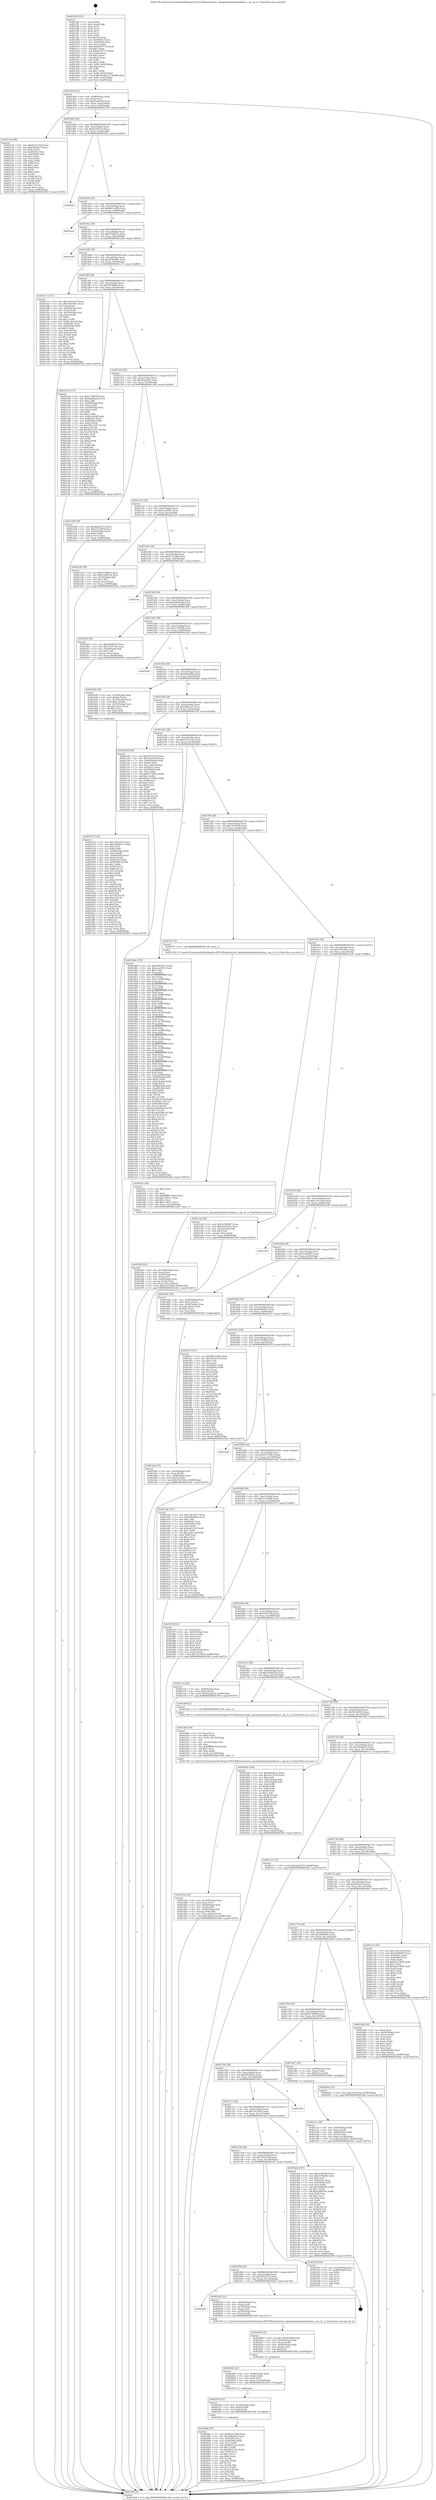 digraph "0x4013f0" {
  label = "0x4013f0 (/mnt/c/Users/mathe/Desktop/tcc/POCII/binaries/extr_openpilotpandaboardmain.c_spi_cb_rx_Final-ollvm.out::main(0))"
  labelloc = "t"
  node[shape=record]

  Entry [label="",width=0.3,height=0.3,shape=circle,fillcolor=black,style=filled]
  "0x401464" [label="{
     0x401464 [32]\l
     | [instrs]\l
     &nbsp;&nbsp;0x401464 \<+6\>: mov -0x98(%rbp),%eax\l
     &nbsp;&nbsp;0x40146a \<+2\>: mov %eax,%ecx\l
     &nbsp;&nbsp;0x40146c \<+6\>: sub $0x82aa26c9,%ecx\l
     &nbsp;&nbsp;0x401472 \<+6\>: mov %eax,-0xac(%rbp)\l
     &nbsp;&nbsp;0x401478 \<+6\>: mov %ecx,-0xb0(%rbp)\l
     &nbsp;&nbsp;0x40147e \<+6\>: je 0000000000402139 \<main+0xd49\>\l
  }"]
  "0x402139" [label="{
     0x402139 [86]\l
     | [instrs]\l
     &nbsp;&nbsp;0x402139 \<+5\>: mov $0xd272c564,%eax\l
     &nbsp;&nbsp;0x40213e \<+5\>: mov $0xef20eac7,%ecx\l
     &nbsp;&nbsp;0x402143 \<+2\>: xor %edx,%edx\l
     &nbsp;&nbsp;0x402145 \<+7\>: mov 0x40505c,%esi\l
     &nbsp;&nbsp;0x40214c \<+7\>: mov 0x405060,%edi\l
     &nbsp;&nbsp;0x402153 \<+3\>: sub $0x1,%edx\l
     &nbsp;&nbsp;0x402156 \<+3\>: mov %esi,%r8d\l
     &nbsp;&nbsp;0x402159 \<+3\>: add %edx,%r8d\l
     &nbsp;&nbsp;0x40215c \<+4\>: imul %r8d,%esi\l
     &nbsp;&nbsp;0x402160 \<+3\>: and $0x1,%esi\l
     &nbsp;&nbsp;0x402163 \<+3\>: cmp $0x0,%esi\l
     &nbsp;&nbsp;0x402166 \<+4\>: sete %r9b\l
     &nbsp;&nbsp;0x40216a \<+3\>: cmp $0xa,%edi\l
     &nbsp;&nbsp;0x40216d \<+4\>: setl %r10b\l
     &nbsp;&nbsp;0x402171 \<+3\>: mov %r9b,%r11b\l
     &nbsp;&nbsp;0x402174 \<+3\>: and %r10b,%r11b\l
     &nbsp;&nbsp;0x402177 \<+3\>: xor %r10b,%r9b\l
     &nbsp;&nbsp;0x40217a \<+3\>: or %r9b,%r11b\l
     &nbsp;&nbsp;0x40217d \<+4\>: test $0x1,%r11b\l
     &nbsp;&nbsp;0x402181 \<+3\>: cmovne %ecx,%eax\l
     &nbsp;&nbsp;0x402184 \<+6\>: mov %eax,-0x98(%rbp)\l
     &nbsp;&nbsp;0x40218a \<+5\>: jmp 0000000000402364 \<main+0xf74\>\l
  }"]
  "0x401484" [label="{
     0x401484 [28]\l
     | [instrs]\l
     &nbsp;&nbsp;0x401484 \<+5\>: jmp 0000000000401489 \<main+0x99\>\l
     &nbsp;&nbsp;0x401489 \<+6\>: mov -0xac(%rbp),%eax\l
     &nbsp;&nbsp;0x40148f \<+5\>: sub $0x8ad207e3,%eax\l
     &nbsp;&nbsp;0x401494 \<+6\>: mov %eax,-0xb4(%rbp)\l
     &nbsp;&nbsp;0x40149a \<+6\>: je 00000000004020fa \<main+0xd0a\>\l
  }"]
  Exit [label="",width=0.3,height=0.3,shape=circle,fillcolor=black,style=filled,peripheries=2]
  "0x4020fa" [label="{
     0x4020fa\l
  }", style=dashed]
  "0x4014a0" [label="{
     0x4014a0 [28]\l
     | [instrs]\l
     &nbsp;&nbsp;0x4014a0 \<+5\>: jmp 00000000004014a5 \<main+0xb5\>\l
     &nbsp;&nbsp;0x4014a5 \<+6\>: mov -0xac(%rbp),%eax\l
     &nbsp;&nbsp;0x4014ab \<+5\>: sub $0x8b51ed98,%eax\l
     &nbsp;&nbsp;0x4014b0 \<+6\>: mov %eax,-0xb8(%rbp)\l
     &nbsp;&nbsp;0x4014b6 \<+6\>: je 00000000004022e3 \<main+0xef3\>\l
  }"]
  "0x40208a" [label="{
     0x40208a [97]\l
     | [instrs]\l
     &nbsp;&nbsp;0x40208a \<+5\>: mov $0x8b51ed98,%eax\l
     &nbsp;&nbsp;0x40208f \<+5\>: mov $0x3f0d4043,%esi\l
     &nbsp;&nbsp;0x402094 \<+7\>: mov 0x40505c,%ecx\l
     &nbsp;&nbsp;0x40209b \<+8\>: mov 0x405060,%r8d\l
     &nbsp;&nbsp;0x4020a3 \<+3\>: mov %ecx,%r9d\l
     &nbsp;&nbsp;0x4020a6 \<+7\>: add $0x69531fca,%r9d\l
     &nbsp;&nbsp;0x4020ad \<+4\>: sub $0x1,%r9d\l
     &nbsp;&nbsp;0x4020b1 \<+7\>: sub $0x69531fca,%r9d\l
     &nbsp;&nbsp;0x4020b8 \<+4\>: imul %r9d,%ecx\l
     &nbsp;&nbsp;0x4020bc \<+3\>: and $0x1,%ecx\l
     &nbsp;&nbsp;0x4020bf \<+3\>: cmp $0x0,%ecx\l
     &nbsp;&nbsp;0x4020c2 \<+4\>: sete %r10b\l
     &nbsp;&nbsp;0x4020c6 \<+4\>: cmp $0xa,%r8d\l
     &nbsp;&nbsp;0x4020ca \<+4\>: setl %r11b\l
     &nbsp;&nbsp;0x4020ce \<+3\>: mov %r10b,%bl\l
     &nbsp;&nbsp;0x4020d1 \<+3\>: and %r11b,%bl\l
     &nbsp;&nbsp;0x4020d4 \<+3\>: xor %r11b,%r10b\l
     &nbsp;&nbsp;0x4020d7 \<+3\>: or %r10b,%bl\l
     &nbsp;&nbsp;0x4020da \<+3\>: test $0x1,%bl\l
     &nbsp;&nbsp;0x4020dd \<+3\>: cmovne %esi,%eax\l
     &nbsp;&nbsp;0x4020e0 \<+6\>: mov %eax,-0x98(%rbp)\l
     &nbsp;&nbsp;0x4020e6 \<+5\>: jmp 0000000000402364 \<main+0xf74\>\l
  }"]
  "0x4022e3" [label="{
     0x4022e3\l
  }", style=dashed]
  "0x4014bc" [label="{
     0x4014bc [28]\l
     | [instrs]\l
     &nbsp;&nbsp;0x4014bc \<+5\>: jmp 00000000004014c1 \<main+0xd1\>\l
     &nbsp;&nbsp;0x4014c1 \<+6\>: mov -0xac(%rbp),%eax\l
     &nbsp;&nbsp;0x4014c7 \<+5\>: sub $0x97048c3a,%eax\l
     &nbsp;&nbsp;0x4014cc \<+6\>: mov %eax,-0xbc(%rbp)\l
     &nbsp;&nbsp;0x4014d2 \<+6\>: je 0000000000401a46 \<main+0x656\>\l
  }"]
  "0x40207b" [label="{
     0x40207b [15]\l
     | [instrs]\l
     &nbsp;&nbsp;0x40207b \<+4\>: mov -0x50(%rbp),%rdx\l
     &nbsp;&nbsp;0x40207f \<+3\>: mov (%rdx),%rdx\l
     &nbsp;&nbsp;0x402082 \<+3\>: mov %rdx,%rdi\l
     &nbsp;&nbsp;0x402085 \<+5\>: call 0000000000401030 \<free@plt\>\l
     | [calls]\l
     &nbsp;&nbsp;0x401030 \{1\} (unknown)\l
  }"]
  "0x401a46" [label="{
     0x401a46\l
  }", style=dashed]
  "0x4014d8" [label="{
     0x4014d8 [28]\l
     | [instrs]\l
     &nbsp;&nbsp;0x4014d8 \<+5\>: jmp 00000000004014dd \<main+0xed\>\l
     &nbsp;&nbsp;0x4014dd \<+6\>: mov -0xac(%rbp),%eax\l
     &nbsp;&nbsp;0x4014e3 \<+5\>: sub $0xc038e883,%eax\l
     &nbsp;&nbsp;0x4014e8 \<+6\>: mov %eax,-0xc0(%rbp)\l
     &nbsp;&nbsp;0x4014ee \<+6\>: je 0000000000401c7c \<main+0x88c\>\l
  }"]
  "0x402066" [label="{
     0x402066 [21]\l
     | [instrs]\l
     &nbsp;&nbsp;0x402066 \<+4\>: mov -0x68(%rbp),%rdx\l
     &nbsp;&nbsp;0x40206a \<+3\>: mov (%rdx),%rdx\l
     &nbsp;&nbsp;0x40206d \<+3\>: mov %rdx,%rdi\l
     &nbsp;&nbsp;0x402070 \<+6\>: mov %eax,-0x148(%rbp)\l
     &nbsp;&nbsp;0x402076 \<+5\>: call 0000000000401030 \<free@plt\>\l
     | [calls]\l
     &nbsp;&nbsp;0x401030 \{1\} (unknown)\l
  }"]
  "0x401c7c" [label="{
     0x401c7c [111]\l
     | [instrs]\l
     &nbsp;&nbsp;0x401c7c \<+5\>: mov $0x1cb15ee9,%eax\l
     &nbsp;&nbsp;0x401c81 \<+5\>: mov $0x190c94ac,%ecx\l
     &nbsp;&nbsp;0x401c86 \<+2\>: xor %edx,%edx\l
     &nbsp;&nbsp;0x401c88 \<+4\>: mov -0x60(%rbp),%rsi\l
     &nbsp;&nbsp;0x401c8c \<+2\>: mov (%rsi),%edi\l
     &nbsp;&nbsp;0x401c8e \<+4\>: mov -0x70(%rbp),%rsi\l
     &nbsp;&nbsp;0x401c92 \<+2\>: cmp (%rsi),%edi\l
     &nbsp;&nbsp;0x401c94 \<+4\>: setl %r8b\l
     &nbsp;&nbsp;0x401c98 \<+4\>: and $0x1,%r8b\l
     &nbsp;&nbsp;0x401c9c \<+4\>: mov %r8b,-0x2e(%rbp)\l
     &nbsp;&nbsp;0x401ca0 \<+7\>: mov 0x40505c,%edi\l
     &nbsp;&nbsp;0x401ca7 \<+8\>: mov 0x405060,%r9d\l
     &nbsp;&nbsp;0x401caf \<+3\>: sub $0x1,%edx\l
     &nbsp;&nbsp;0x401cb2 \<+3\>: mov %edi,%r10d\l
     &nbsp;&nbsp;0x401cb5 \<+3\>: add %edx,%r10d\l
     &nbsp;&nbsp;0x401cb8 \<+4\>: imul %r10d,%edi\l
     &nbsp;&nbsp;0x401cbc \<+3\>: and $0x1,%edi\l
     &nbsp;&nbsp;0x401cbf \<+3\>: cmp $0x0,%edi\l
     &nbsp;&nbsp;0x401cc2 \<+4\>: sete %r8b\l
     &nbsp;&nbsp;0x401cc6 \<+4\>: cmp $0xa,%r9d\l
     &nbsp;&nbsp;0x401cca \<+4\>: setl %r11b\l
     &nbsp;&nbsp;0x401cce \<+3\>: mov %r8b,%bl\l
     &nbsp;&nbsp;0x401cd1 \<+3\>: and %r11b,%bl\l
     &nbsp;&nbsp;0x401cd4 \<+3\>: xor %r11b,%r8b\l
     &nbsp;&nbsp;0x401cd7 \<+3\>: or %r8b,%bl\l
     &nbsp;&nbsp;0x401cda \<+3\>: test $0x1,%bl\l
     &nbsp;&nbsp;0x401cdd \<+3\>: cmovne %ecx,%eax\l
     &nbsp;&nbsp;0x401ce0 \<+6\>: mov %eax,-0x98(%rbp)\l
     &nbsp;&nbsp;0x401ce6 \<+5\>: jmp 0000000000402364 \<main+0xf74\>\l
  }"]
  "0x4014f4" [label="{
     0x4014f4 [28]\l
     | [instrs]\l
     &nbsp;&nbsp;0x4014f4 \<+5\>: jmp 00000000004014f9 \<main+0x109\>\l
     &nbsp;&nbsp;0x4014f9 \<+6\>: mov -0xac(%rbp),%eax\l
     &nbsp;&nbsp;0x4014ff \<+5\>: sub $0xc879ddfe,%eax\l
     &nbsp;&nbsp;0x401504 \<+6\>: mov %eax,-0xc4(%rbp)\l
     &nbsp;&nbsp;0x40150a \<+6\>: je 0000000000401e5e \<main+0xa6e\>\l
  }"]
  "0x402049" [label="{
     0x402049 [29]\l
     | [instrs]\l
     &nbsp;&nbsp;0x402049 \<+10\>: movabs $0x4030b6,%rdi\l
     &nbsp;&nbsp;0x402053 \<+4\>: mov -0x40(%rbp),%rdx\l
     &nbsp;&nbsp;0x402057 \<+2\>: mov %eax,(%rdx)\l
     &nbsp;&nbsp;0x402059 \<+4\>: mov -0x40(%rbp),%rdx\l
     &nbsp;&nbsp;0x40205d \<+2\>: mov (%rdx),%esi\l
     &nbsp;&nbsp;0x40205f \<+2\>: mov $0x0,%al\l
     &nbsp;&nbsp;0x402061 \<+5\>: call 0000000000401040 \<printf@plt\>\l
     | [calls]\l
     &nbsp;&nbsp;0x401040 \{1\} (unknown)\l
  }"]
  "0x401e5e" [label="{
     0x401e5e [171]\l
     | [instrs]\l
     &nbsp;&nbsp;0x401e5e \<+5\>: mov $0xe139934f,%eax\l
     &nbsp;&nbsp;0x401e63 \<+5\>: mov $0xda89aaab,%ecx\l
     &nbsp;&nbsp;0x401e68 \<+2\>: mov $0x1,%dl\l
     &nbsp;&nbsp;0x401e6a \<+4\>: mov -0x48(%rbp),%rsi\l
     &nbsp;&nbsp;0x401e6e \<+2\>: mov (%rsi),%edi\l
     &nbsp;&nbsp;0x401e70 \<+4\>: mov -0x58(%rbp),%rsi\l
     &nbsp;&nbsp;0x401e74 \<+2\>: cmp (%rsi),%edi\l
     &nbsp;&nbsp;0x401e76 \<+4\>: setl %r8b\l
     &nbsp;&nbsp;0x401e7a \<+4\>: and $0x1,%r8b\l
     &nbsp;&nbsp;0x401e7e \<+4\>: mov %r8b,-0x2d(%rbp)\l
     &nbsp;&nbsp;0x401e82 \<+7\>: mov 0x40505c,%edi\l
     &nbsp;&nbsp;0x401e89 \<+8\>: mov 0x405060,%r9d\l
     &nbsp;&nbsp;0x401e91 \<+3\>: mov %edi,%r10d\l
     &nbsp;&nbsp;0x401e94 \<+7\>: sub $0x30e7c347,%r10d\l
     &nbsp;&nbsp;0x401e9b \<+4\>: sub $0x1,%r10d\l
     &nbsp;&nbsp;0x401e9f \<+7\>: add $0x30e7c347,%r10d\l
     &nbsp;&nbsp;0x401ea6 \<+4\>: imul %r10d,%edi\l
     &nbsp;&nbsp;0x401eaa \<+3\>: and $0x1,%edi\l
     &nbsp;&nbsp;0x401ead \<+3\>: cmp $0x0,%edi\l
     &nbsp;&nbsp;0x401eb0 \<+4\>: sete %r8b\l
     &nbsp;&nbsp;0x401eb4 \<+4\>: cmp $0xa,%r9d\l
     &nbsp;&nbsp;0x401eb8 \<+4\>: setl %r11b\l
     &nbsp;&nbsp;0x401ebc \<+3\>: mov %r8b,%bl\l
     &nbsp;&nbsp;0x401ebf \<+3\>: xor $0xff,%bl\l
     &nbsp;&nbsp;0x401ec2 \<+3\>: mov %r11b,%r14b\l
     &nbsp;&nbsp;0x401ec5 \<+4\>: xor $0xff,%r14b\l
     &nbsp;&nbsp;0x401ec9 \<+3\>: xor $0x0,%dl\l
     &nbsp;&nbsp;0x401ecc \<+3\>: mov %bl,%r15b\l
     &nbsp;&nbsp;0x401ecf \<+4\>: and $0x0,%r15b\l
     &nbsp;&nbsp;0x401ed3 \<+3\>: and %dl,%r8b\l
     &nbsp;&nbsp;0x401ed6 \<+3\>: mov %r14b,%r12b\l
     &nbsp;&nbsp;0x401ed9 \<+4\>: and $0x0,%r12b\l
     &nbsp;&nbsp;0x401edd \<+3\>: and %dl,%r11b\l
     &nbsp;&nbsp;0x401ee0 \<+3\>: or %r8b,%r15b\l
     &nbsp;&nbsp;0x401ee3 \<+3\>: or %r11b,%r12b\l
     &nbsp;&nbsp;0x401ee6 \<+3\>: xor %r12b,%r15b\l
     &nbsp;&nbsp;0x401ee9 \<+3\>: or %r14b,%bl\l
     &nbsp;&nbsp;0x401eec \<+3\>: xor $0xff,%bl\l
     &nbsp;&nbsp;0x401eef \<+3\>: or $0x0,%dl\l
     &nbsp;&nbsp;0x401ef2 \<+2\>: and %dl,%bl\l
     &nbsp;&nbsp;0x401ef4 \<+3\>: or %bl,%r15b\l
     &nbsp;&nbsp;0x401ef7 \<+4\>: test $0x1,%r15b\l
     &nbsp;&nbsp;0x401efb \<+3\>: cmovne %ecx,%eax\l
     &nbsp;&nbsp;0x401efe \<+6\>: mov %eax,-0x98(%rbp)\l
     &nbsp;&nbsp;0x401f04 \<+5\>: jmp 0000000000402364 \<main+0xf74\>\l
  }"]
  "0x401510" [label="{
     0x401510 [28]\l
     | [instrs]\l
     &nbsp;&nbsp;0x401510 \<+5\>: jmp 0000000000401515 \<main+0x125\>\l
     &nbsp;&nbsp;0x401515 \<+6\>: mov -0xac(%rbp),%eax\l
     &nbsp;&nbsp;0x40151b \<+5\>: sub $0xc8ae925c,%eax\l
     &nbsp;&nbsp;0x401520 \<+6\>: mov %eax,-0xc8(%rbp)\l
     &nbsp;&nbsp;0x401526 \<+6\>: je 0000000000401a98 \<main+0x6a8\>\l
  }"]
  "0x401820" [label="{
     0x401820\l
  }", style=dashed]
  "0x401a98" [label="{
     0x401a98 [30]\l
     | [instrs]\l
     &nbsp;&nbsp;0x401a98 \<+5\>: mov $0x8ad207e3,%eax\l
     &nbsp;&nbsp;0x401a9d \<+5\>: mov $0x2317b814,%ecx\l
     &nbsp;&nbsp;0x401aa2 \<+3\>: mov -0x34(%rbp),%edx\l
     &nbsp;&nbsp;0x401aa5 \<+3\>: cmp $0x0,%edx\l
     &nbsp;&nbsp;0x401aa8 \<+3\>: cmove %ecx,%eax\l
     &nbsp;&nbsp;0x401aab \<+6\>: mov %eax,-0x98(%rbp)\l
     &nbsp;&nbsp;0x401ab1 \<+5\>: jmp 0000000000402364 \<main+0xf74\>\l
  }"]
  "0x40152c" [label="{
     0x40152c [28]\l
     | [instrs]\l
     &nbsp;&nbsp;0x40152c \<+5\>: jmp 0000000000401531 \<main+0x141\>\l
     &nbsp;&nbsp;0x401531 \<+6\>: mov -0xac(%rbp),%eax\l
     &nbsp;&nbsp;0x401537 \<+5\>: sub $0xccac9051,%eax\l
     &nbsp;&nbsp;0x40153c \<+6\>: mov %eax,-0xcc(%rbp)\l
     &nbsp;&nbsp;0x401542 \<+6\>: je 0000000000401a28 \<main+0x638\>\l
  }"]
  "0x402030" [label="{
     0x402030 [25]\l
     | [instrs]\l
     &nbsp;&nbsp;0x402030 \<+4\>: mov -0x68(%rbp),%rax\l
     &nbsp;&nbsp;0x402034 \<+3\>: mov (%rax),%rdi\l
     &nbsp;&nbsp;0x402037 \<+4\>: mov -0x78(%rbp),%rax\l
     &nbsp;&nbsp;0x40203b \<+2\>: mov (%rax),%esi\l
     &nbsp;&nbsp;0x40203d \<+4\>: mov -0x50(%rbp),%rax\l
     &nbsp;&nbsp;0x402041 \<+3\>: mov (%rax),%rdx\l
     &nbsp;&nbsp;0x402044 \<+5\>: call 00000000004013d0 \<spi_cb_rx\>\l
     | [calls]\l
     &nbsp;&nbsp;0x4013d0 \{1\} (/mnt/c/Users/mathe/Desktop/tcc/POCII/binaries/extr_openpilotpandaboardmain.c_spi_cb_rx_Final-ollvm.out::spi_cb_rx)\l
  }"]
  "0x401a28" [label="{
     0x401a28 [30]\l
     | [instrs]\l
     &nbsp;&nbsp;0x401a28 \<+5\>: mov $0x5378f0e6,%eax\l
     &nbsp;&nbsp;0x401a2d \<+5\>: mov $0x97048c3a,%ecx\l
     &nbsp;&nbsp;0x401a32 \<+3\>: mov -0x35(%rbp),%dl\l
     &nbsp;&nbsp;0x401a35 \<+3\>: test $0x1,%dl\l
     &nbsp;&nbsp;0x401a38 \<+3\>: cmovne %ecx,%eax\l
     &nbsp;&nbsp;0x401a3b \<+6\>: mov %eax,-0x98(%rbp)\l
     &nbsp;&nbsp;0x401a41 \<+5\>: jmp 0000000000402364 \<main+0xf74\>\l
  }"]
  "0x401548" [label="{
     0x401548 [28]\l
     | [instrs]\l
     &nbsp;&nbsp;0x401548 \<+5\>: jmp 000000000040154d \<main+0x15d\>\l
     &nbsp;&nbsp;0x40154d \<+6\>: mov -0xac(%rbp),%eax\l
     &nbsp;&nbsp;0x401553 \<+5\>: sub $0xd272c564,%eax\l
     &nbsp;&nbsp;0x401558 \<+6\>: mov %eax,-0xd0(%rbp)\l
     &nbsp;&nbsp;0x40155e \<+6\>: je 000000000040234c \<main+0xf5c\>\l
  }"]
  "0x401804" [label="{
     0x401804 [28]\l
     | [instrs]\l
     &nbsp;&nbsp;0x401804 \<+5\>: jmp 0000000000401809 \<main+0x419\>\l
     &nbsp;&nbsp;0x401809 \<+6\>: mov -0xac(%rbp),%eax\l
     &nbsp;&nbsp;0x40180f \<+5\>: sub $0x7d2e671d,%eax\l
     &nbsp;&nbsp;0x401814 \<+6\>: mov %eax,-0x134(%rbp)\l
     &nbsp;&nbsp;0x40181a \<+6\>: je 0000000000402030 \<main+0xc40\>\l
  }"]
  "0x40234c" [label="{
     0x40234c\l
  }", style=dashed]
  "0x401564" [label="{
     0x401564 [28]\l
     | [instrs]\l
     &nbsp;&nbsp;0x401564 \<+5\>: jmp 0000000000401569 \<main+0x179\>\l
     &nbsp;&nbsp;0x401569 \<+6\>: mov -0xac(%rbp),%eax\l
     &nbsp;&nbsp;0x40156f \<+5\>: sub $0xda89aaab,%eax\l
     &nbsp;&nbsp;0x401574 \<+6\>: mov %eax,-0xd4(%rbp)\l
     &nbsp;&nbsp;0x40157a \<+6\>: je 0000000000401f09 \<main+0xb19\>\l
  }"]
  "0x4021fb" [label="{
     0x4021fb [18]\l
     | [instrs]\l
     &nbsp;&nbsp;0x4021fb \<+3\>: mov -0x2c(%rbp),%eax\l
     &nbsp;&nbsp;0x4021fe \<+4\>: lea -0x28(%rbp),%rsp\l
     &nbsp;&nbsp;0x402202 \<+1\>: pop %rbx\l
     &nbsp;&nbsp;0x402203 \<+2\>: pop %r12\l
     &nbsp;&nbsp;0x402205 \<+2\>: pop %r13\l
     &nbsp;&nbsp;0x402207 \<+2\>: pop %r14\l
     &nbsp;&nbsp;0x402209 \<+2\>: pop %r15\l
     &nbsp;&nbsp;0x40220b \<+1\>: pop %rbp\l
     &nbsp;&nbsp;0x40220c \<+1\>: ret\l
  }"]
  "0x401f09" [label="{
     0x401f09 [30]\l
     | [instrs]\l
     &nbsp;&nbsp;0x401f09 \<+5\>: mov $0x200060c5,%eax\l
     &nbsp;&nbsp;0x401f0e \<+5\>: mov $0x13c97c44,%ecx\l
     &nbsp;&nbsp;0x401f13 \<+3\>: mov -0x2d(%rbp),%dl\l
     &nbsp;&nbsp;0x401f16 \<+3\>: test $0x1,%dl\l
     &nbsp;&nbsp;0x401f19 \<+3\>: cmovne %ecx,%eax\l
     &nbsp;&nbsp;0x401f1c \<+6\>: mov %eax,-0x98(%rbp)\l
     &nbsp;&nbsp;0x401f22 \<+5\>: jmp 0000000000402364 \<main+0xf74\>\l
  }"]
  "0x401580" [label="{
     0x401580 [28]\l
     | [instrs]\l
     &nbsp;&nbsp;0x401580 \<+5\>: jmp 0000000000401585 \<main+0x195\>\l
     &nbsp;&nbsp;0x401585 \<+6\>: mov -0xac(%rbp),%eax\l
     &nbsp;&nbsp;0x40158b \<+5\>: sub $0xe139934f,%eax\l
     &nbsp;&nbsp;0x401590 \<+6\>: mov %eax,-0xd8(%rbp)\l
     &nbsp;&nbsp;0x401596 \<+6\>: je 00000000004022be \<main+0xece\>\l
  }"]
  "0x401f54" [label="{
     0x401f54 [41]\l
     | [instrs]\l
     &nbsp;&nbsp;0x401f54 \<+6\>: mov -0x144(%rbp),%ecx\l
     &nbsp;&nbsp;0x401f5a \<+3\>: imul %eax,%ecx\l
     &nbsp;&nbsp;0x401f5d \<+4\>: mov -0x50(%rbp),%rsi\l
     &nbsp;&nbsp;0x401f61 \<+3\>: mov (%rsi),%rsi\l
     &nbsp;&nbsp;0x401f64 \<+4\>: mov -0x48(%rbp),%rdi\l
     &nbsp;&nbsp;0x401f68 \<+3\>: movslq (%rdi),%rdi\l
     &nbsp;&nbsp;0x401f6b \<+3\>: mov %ecx,(%rsi,%rdi,4)\l
     &nbsp;&nbsp;0x401f6e \<+10\>: movl $0x231e34d9,-0x98(%rbp)\l
     &nbsp;&nbsp;0x401f78 \<+5\>: jmp 0000000000402364 \<main+0xf74\>\l
  }"]
  "0x4022be" [label="{
     0x4022be\l
  }", style=dashed]
  "0x40159c" [label="{
     0x40159c [28]\l
     | [instrs]\l
     &nbsp;&nbsp;0x40159c \<+5\>: jmp 00000000004015a1 \<main+0x1b1\>\l
     &nbsp;&nbsp;0x4015a1 \<+6\>: mov -0xac(%rbp),%eax\l
     &nbsp;&nbsp;0x4015a7 \<+5\>: sub $0xe88a948a,%eax\l
     &nbsp;&nbsp;0x4015ac \<+6\>: mov %eax,-0xdc(%rbp)\l
     &nbsp;&nbsp;0x4015b2 \<+6\>: je 0000000000401b49 \<main+0x759\>\l
  }"]
  "0x401f2c" [label="{
     0x401f2c [40]\l
     | [instrs]\l
     &nbsp;&nbsp;0x401f2c \<+5\>: mov $0x2,%ecx\l
     &nbsp;&nbsp;0x401f31 \<+1\>: cltd\l
     &nbsp;&nbsp;0x401f32 \<+2\>: idiv %ecx\l
     &nbsp;&nbsp;0x401f34 \<+6\>: imul $0xfffffffe,%edx,%ecx\l
     &nbsp;&nbsp;0x401f3a \<+6\>: sub $0xc7e83c1,%ecx\l
     &nbsp;&nbsp;0x401f40 \<+3\>: add $0x1,%ecx\l
     &nbsp;&nbsp;0x401f43 \<+6\>: add $0xc7e83c1,%ecx\l
     &nbsp;&nbsp;0x401f49 \<+6\>: mov %ecx,-0x144(%rbp)\l
     &nbsp;&nbsp;0x401f4f \<+5\>: call 0000000000401160 \<next_i\>\l
     | [calls]\l
     &nbsp;&nbsp;0x401160 \{1\} (/mnt/c/Users/mathe/Desktop/tcc/POCII/binaries/extr_openpilotpandaboardmain.c_spi_cb_rx_Final-ollvm.out::next_i)\l
  }"]
  "0x401b49" [label="{
     0x401b49 [39]\l
     | [instrs]\l
     &nbsp;&nbsp;0x401b49 \<+4\>: mov -0x78(%rbp),%rax\l
     &nbsp;&nbsp;0x401b4d \<+6\>: movl $0x64,(%rax)\l
     &nbsp;&nbsp;0x401b53 \<+4\>: mov -0x70(%rbp),%rax\l
     &nbsp;&nbsp;0x401b57 \<+6\>: movl $0x1,(%rax)\l
     &nbsp;&nbsp;0x401b5d \<+4\>: mov -0x70(%rbp),%rax\l
     &nbsp;&nbsp;0x401b61 \<+3\>: movslq (%rax),%rax\l
     &nbsp;&nbsp;0x401b64 \<+4\>: shl $0x2,%rax\l
     &nbsp;&nbsp;0x401b68 \<+3\>: mov %rax,%rdi\l
     &nbsp;&nbsp;0x401b6b \<+5\>: call 0000000000401050 \<malloc@plt\>\l
     | [calls]\l
     &nbsp;&nbsp;0x401050 \{1\} (unknown)\l
  }"]
  "0x4015b8" [label="{
     0x4015b8 [28]\l
     | [instrs]\l
     &nbsp;&nbsp;0x4015b8 \<+5\>: jmp 00000000004015bd \<main+0x1cd\>\l
     &nbsp;&nbsp;0x4015bd \<+6\>: mov -0xac(%rbp),%eax\l
     &nbsp;&nbsp;0x4015c3 \<+5\>: sub $0xef20eac7,%eax\l
     &nbsp;&nbsp;0x4015c8 \<+6\>: mov %eax,-0xe0(%rbp)\l
     &nbsp;&nbsp;0x4015ce \<+6\>: je 000000000040218f \<main+0xd9f\>\l
  }"]
  "0x4017e8" [label="{
     0x4017e8 [28]\l
     | [instrs]\l
     &nbsp;&nbsp;0x4017e8 \<+5\>: jmp 00000000004017ed \<main+0x3fd\>\l
     &nbsp;&nbsp;0x4017ed \<+6\>: mov -0xac(%rbp),%eax\l
     &nbsp;&nbsp;0x4017f3 \<+5\>: sub $0x7b235e2f,%eax\l
     &nbsp;&nbsp;0x4017f8 \<+6\>: mov %eax,-0x130(%rbp)\l
     &nbsp;&nbsp;0x4017fe \<+6\>: je 00000000004021fb \<main+0xe0b\>\l
  }"]
  "0x40218f" [label="{
     0x40218f [108]\l
     | [instrs]\l
     &nbsp;&nbsp;0x40218f \<+5\>: mov $0xd272c564,%eax\l
     &nbsp;&nbsp;0x402194 \<+5\>: mov $0x7b235e2f,%ecx\l
     &nbsp;&nbsp;0x402199 \<+7\>: mov -0x90(%rbp),%rdx\l
     &nbsp;&nbsp;0x4021a0 \<+2\>: mov (%rdx),%esi\l
     &nbsp;&nbsp;0x4021a2 \<+3\>: mov %esi,-0x2c(%rbp)\l
     &nbsp;&nbsp;0x4021a5 \<+7\>: mov 0x40505c,%esi\l
     &nbsp;&nbsp;0x4021ac \<+7\>: mov 0x405060,%edi\l
     &nbsp;&nbsp;0x4021b3 \<+3\>: mov %esi,%r8d\l
     &nbsp;&nbsp;0x4021b6 \<+7\>: sub $0xba77904a,%r8d\l
     &nbsp;&nbsp;0x4021bd \<+4\>: sub $0x1,%r8d\l
     &nbsp;&nbsp;0x4021c1 \<+7\>: add $0xba77904a,%r8d\l
     &nbsp;&nbsp;0x4021c8 \<+4\>: imul %r8d,%esi\l
     &nbsp;&nbsp;0x4021cc \<+3\>: and $0x1,%esi\l
     &nbsp;&nbsp;0x4021cf \<+3\>: cmp $0x0,%esi\l
     &nbsp;&nbsp;0x4021d2 \<+4\>: sete %r9b\l
     &nbsp;&nbsp;0x4021d6 \<+3\>: cmp $0xa,%edi\l
     &nbsp;&nbsp;0x4021d9 \<+4\>: setl %r10b\l
     &nbsp;&nbsp;0x4021dd \<+3\>: mov %r9b,%r11b\l
     &nbsp;&nbsp;0x4021e0 \<+3\>: and %r10b,%r11b\l
     &nbsp;&nbsp;0x4021e3 \<+3\>: xor %r10b,%r9b\l
     &nbsp;&nbsp;0x4021e6 \<+3\>: or %r9b,%r11b\l
     &nbsp;&nbsp;0x4021e9 \<+4\>: test $0x1,%r11b\l
     &nbsp;&nbsp;0x4021ed \<+3\>: cmovne %ecx,%eax\l
     &nbsp;&nbsp;0x4021f0 \<+6\>: mov %eax,-0x98(%rbp)\l
     &nbsp;&nbsp;0x4021f6 \<+5\>: jmp 0000000000402364 \<main+0xf74\>\l
  }"]
  "0x4015d4" [label="{
     0x4015d4 [28]\l
     | [instrs]\l
     &nbsp;&nbsp;0x4015d4 \<+5\>: jmp 00000000004015d9 \<main+0x1e9\>\l
     &nbsp;&nbsp;0x4015d9 \<+6\>: mov -0xac(%rbp),%eax\l
     &nbsp;&nbsp;0x4015df \<+5\>: sub $0x10c27e50,%eax\l
     &nbsp;&nbsp;0x4015e4 \<+6\>: mov %eax,-0xe4(%rbp)\l
     &nbsp;&nbsp;0x4015ea \<+6\>: je 00000000004018b0 \<main+0x4c0\>\l
  }"]
  "0x401dcb" [label="{
     0x401dcb [147]\l
     | [instrs]\l
     &nbsp;&nbsp;0x401dcb \<+5\>: mov $0xe139934f,%eax\l
     &nbsp;&nbsp;0x401dd0 \<+5\>: mov $0xc879ddfe,%ecx\l
     &nbsp;&nbsp;0x401dd5 \<+2\>: mov $0x1,%dl\l
     &nbsp;&nbsp;0x401dd7 \<+7\>: mov 0x40505c,%esi\l
     &nbsp;&nbsp;0x401dde \<+7\>: mov 0x405060,%edi\l
     &nbsp;&nbsp;0x401de5 \<+3\>: mov %esi,%r8d\l
     &nbsp;&nbsp;0x401de8 \<+7\>: add $0x16885f54,%r8d\l
     &nbsp;&nbsp;0x401def \<+4\>: sub $0x1,%r8d\l
     &nbsp;&nbsp;0x401df3 \<+7\>: sub $0x16885f54,%r8d\l
     &nbsp;&nbsp;0x401dfa \<+4\>: imul %r8d,%esi\l
     &nbsp;&nbsp;0x401dfe \<+3\>: and $0x1,%esi\l
     &nbsp;&nbsp;0x401e01 \<+3\>: cmp $0x0,%esi\l
     &nbsp;&nbsp;0x401e04 \<+4\>: sete %r9b\l
     &nbsp;&nbsp;0x401e08 \<+3\>: cmp $0xa,%edi\l
     &nbsp;&nbsp;0x401e0b \<+4\>: setl %r10b\l
     &nbsp;&nbsp;0x401e0f \<+3\>: mov %r9b,%r11b\l
     &nbsp;&nbsp;0x401e12 \<+4\>: xor $0xff,%r11b\l
     &nbsp;&nbsp;0x401e16 \<+3\>: mov %r10b,%bl\l
     &nbsp;&nbsp;0x401e19 \<+3\>: xor $0xff,%bl\l
     &nbsp;&nbsp;0x401e1c \<+3\>: xor $0x1,%dl\l
     &nbsp;&nbsp;0x401e1f \<+3\>: mov %r11b,%r14b\l
     &nbsp;&nbsp;0x401e22 \<+4\>: and $0xff,%r14b\l
     &nbsp;&nbsp;0x401e26 \<+3\>: and %dl,%r9b\l
     &nbsp;&nbsp;0x401e29 \<+3\>: mov %bl,%r15b\l
     &nbsp;&nbsp;0x401e2c \<+4\>: and $0xff,%r15b\l
     &nbsp;&nbsp;0x401e30 \<+3\>: and %dl,%r10b\l
     &nbsp;&nbsp;0x401e33 \<+3\>: or %r9b,%r14b\l
     &nbsp;&nbsp;0x401e36 \<+3\>: or %r10b,%r15b\l
     &nbsp;&nbsp;0x401e39 \<+3\>: xor %r15b,%r14b\l
     &nbsp;&nbsp;0x401e3c \<+3\>: or %bl,%r11b\l
     &nbsp;&nbsp;0x401e3f \<+4\>: xor $0xff,%r11b\l
     &nbsp;&nbsp;0x401e43 \<+3\>: or $0x1,%dl\l
     &nbsp;&nbsp;0x401e46 \<+3\>: and %dl,%r11b\l
     &nbsp;&nbsp;0x401e49 \<+3\>: or %r11b,%r14b\l
     &nbsp;&nbsp;0x401e4c \<+4\>: test $0x1,%r14b\l
     &nbsp;&nbsp;0x401e50 \<+3\>: cmovne %ecx,%eax\l
     &nbsp;&nbsp;0x401e53 \<+6\>: mov %eax,-0x98(%rbp)\l
     &nbsp;&nbsp;0x401e59 \<+5\>: jmp 0000000000402364 \<main+0xf74\>\l
  }"]
  "0x4018b0" [label="{
     0x4018b0 [376]\l
     | [instrs]\l
     &nbsp;&nbsp;0x4018b0 \<+5\>: mov $0x60438e5c,%eax\l
     &nbsp;&nbsp;0x4018b5 \<+5\>: mov $0xccac9051,%ecx\l
     &nbsp;&nbsp;0x4018ba \<+2\>: mov $0x1,%dl\l
     &nbsp;&nbsp;0x4018bc \<+3\>: mov %rsp,%rsi\l
     &nbsp;&nbsp;0x4018bf \<+4\>: add $0xfffffffffffffff0,%rsi\l
     &nbsp;&nbsp;0x4018c3 \<+3\>: mov %rsi,%rsp\l
     &nbsp;&nbsp;0x4018c6 \<+7\>: mov %rsi,-0x90(%rbp)\l
     &nbsp;&nbsp;0x4018cd \<+3\>: mov %rsp,%rsi\l
     &nbsp;&nbsp;0x4018d0 \<+4\>: add $0xfffffffffffffff0,%rsi\l
     &nbsp;&nbsp;0x4018d4 \<+3\>: mov %rsi,%rsp\l
     &nbsp;&nbsp;0x4018d7 \<+3\>: mov %rsp,%rdi\l
     &nbsp;&nbsp;0x4018da \<+4\>: add $0xfffffffffffffff0,%rdi\l
     &nbsp;&nbsp;0x4018de \<+3\>: mov %rdi,%rsp\l
     &nbsp;&nbsp;0x4018e1 \<+7\>: mov %rdi,-0x88(%rbp)\l
     &nbsp;&nbsp;0x4018e8 \<+3\>: mov %rsp,%rdi\l
     &nbsp;&nbsp;0x4018eb \<+4\>: add $0xfffffffffffffff0,%rdi\l
     &nbsp;&nbsp;0x4018ef \<+3\>: mov %rdi,%rsp\l
     &nbsp;&nbsp;0x4018f2 \<+4\>: mov %rdi,-0x80(%rbp)\l
     &nbsp;&nbsp;0x4018f6 \<+3\>: mov %rsp,%rdi\l
     &nbsp;&nbsp;0x4018f9 \<+4\>: add $0xfffffffffffffff0,%rdi\l
     &nbsp;&nbsp;0x4018fd \<+3\>: mov %rdi,%rsp\l
     &nbsp;&nbsp;0x401900 \<+4\>: mov %rdi,-0x78(%rbp)\l
     &nbsp;&nbsp;0x401904 \<+3\>: mov %rsp,%rdi\l
     &nbsp;&nbsp;0x401907 \<+4\>: add $0xfffffffffffffff0,%rdi\l
     &nbsp;&nbsp;0x40190b \<+3\>: mov %rdi,%rsp\l
     &nbsp;&nbsp;0x40190e \<+4\>: mov %rdi,-0x70(%rbp)\l
     &nbsp;&nbsp;0x401912 \<+3\>: mov %rsp,%rdi\l
     &nbsp;&nbsp;0x401915 \<+4\>: add $0xfffffffffffffff0,%rdi\l
     &nbsp;&nbsp;0x401919 \<+3\>: mov %rdi,%rsp\l
     &nbsp;&nbsp;0x40191c \<+4\>: mov %rdi,-0x68(%rbp)\l
     &nbsp;&nbsp;0x401920 \<+3\>: mov %rsp,%rdi\l
     &nbsp;&nbsp;0x401923 \<+4\>: add $0xfffffffffffffff0,%rdi\l
     &nbsp;&nbsp;0x401927 \<+3\>: mov %rdi,%rsp\l
     &nbsp;&nbsp;0x40192a \<+4\>: mov %rdi,-0x60(%rbp)\l
     &nbsp;&nbsp;0x40192e \<+3\>: mov %rsp,%rdi\l
     &nbsp;&nbsp;0x401931 \<+4\>: add $0xfffffffffffffff0,%rdi\l
     &nbsp;&nbsp;0x401935 \<+3\>: mov %rdi,%rsp\l
     &nbsp;&nbsp;0x401938 \<+4\>: mov %rdi,-0x58(%rbp)\l
     &nbsp;&nbsp;0x40193c \<+3\>: mov %rsp,%rdi\l
     &nbsp;&nbsp;0x40193f \<+4\>: add $0xfffffffffffffff0,%rdi\l
     &nbsp;&nbsp;0x401943 \<+3\>: mov %rdi,%rsp\l
     &nbsp;&nbsp;0x401946 \<+4\>: mov %rdi,-0x50(%rbp)\l
     &nbsp;&nbsp;0x40194a \<+3\>: mov %rsp,%rdi\l
     &nbsp;&nbsp;0x40194d \<+4\>: add $0xfffffffffffffff0,%rdi\l
     &nbsp;&nbsp;0x401951 \<+3\>: mov %rdi,%rsp\l
     &nbsp;&nbsp;0x401954 \<+4\>: mov %rdi,-0x48(%rbp)\l
     &nbsp;&nbsp;0x401958 \<+3\>: mov %rsp,%rdi\l
     &nbsp;&nbsp;0x40195b \<+4\>: add $0xfffffffffffffff0,%rdi\l
     &nbsp;&nbsp;0x40195f \<+3\>: mov %rdi,%rsp\l
     &nbsp;&nbsp;0x401962 \<+4\>: mov %rdi,-0x40(%rbp)\l
     &nbsp;&nbsp;0x401966 \<+7\>: mov -0x90(%rbp),%rdi\l
     &nbsp;&nbsp;0x40196d \<+6\>: movl $0x0,(%rdi)\l
     &nbsp;&nbsp;0x401973 \<+7\>: mov -0x9c(%rbp),%r8d\l
     &nbsp;&nbsp;0x40197a \<+3\>: mov %r8d,(%rsi)\l
     &nbsp;&nbsp;0x40197d \<+7\>: mov -0x88(%rbp),%rdi\l
     &nbsp;&nbsp;0x401984 \<+7\>: mov -0xa8(%rbp),%r9\l
     &nbsp;&nbsp;0x40198b \<+3\>: mov %r9,(%rdi)\l
     &nbsp;&nbsp;0x40198e \<+3\>: cmpl $0x2,(%rsi)\l
     &nbsp;&nbsp;0x401991 \<+4\>: setne %r10b\l
     &nbsp;&nbsp;0x401995 \<+4\>: and $0x1,%r10b\l
     &nbsp;&nbsp;0x401999 \<+4\>: mov %r10b,-0x35(%rbp)\l
     &nbsp;&nbsp;0x40199d \<+8\>: mov 0x40505c,%r11d\l
     &nbsp;&nbsp;0x4019a5 \<+7\>: mov 0x405060,%ebx\l
     &nbsp;&nbsp;0x4019ac \<+3\>: mov %r11d,%r14d\l
     &nbsp;&nbsp;0x4019af \<+7\>: add $0xc8af29bb,%r14d\l
     &nbsp;&nbsp;0x4019b6 \<+4\>: sub $0x1,%r14d\l
     &nbsp;&nbsp;0x4019ba \<+7\>: sub $0xc8af29bb,%r14d\l
     &nbsp;&nbsp;0x4019c1 \<+4\>: imul %r14d,%r11d\l
     &nbsp;&nbsp;0x4019c5 \<+4\>: and $0x1,%r11d\l
     &nbsp;&nbsp;0x4019c9 \<+4\>: cmp $0x0,%r11d\l
     &nbsp;&nbsp;0x4019cd \<+4\>: sete %r10b\l
     &nbsp;&nbsp;0x4019d1 \<+3\>: cmp $0xa,%ebx\l
     &nbsp;&nbsp;0x4019d4 \<+4\>: setl %r15b\l
     &nbsp;&nbsp;0x4019d8 \<+3\>: mov %r10b,%r12b\l
     &nbsp;&nbsp;0x4019db \<+4\>: xor $0xff,%r12b\l
     &nbsp;&nbsp;0x4019df \<+3\>: mov %r15b,%r13b\l
     &nbsp;&nbsp;0x4019e2 \<+4\>: xor $0xff,%r13b\l
     &nbsp;&nbsp;0x4019e6 \<+3\>: xor $0x1,%dl\l
     &nbsp;&nbsp;0x4019e9 \<+3\>: mov %r12b,%sil\l
     &nbsp;&nbsp;0x4019ec \<+4\>: and $0xff,%sil\l
     &nbsp;&nbsp;0x4019f0 \<+3\>: and %dl,%r10b\l
     &nbsp;&nbsp;0x4019f3 \<+3\>: mov %r13b,%dil\l
     &nbsp;&nbsp;0x4019f6 \<+4\>: and $0xff,%dil\l
     &nbsp;&nbsp;0x4019fa \<+3\>: and %dl,%r15b\l
     &nbsp;&nbsp;0x4019fd \<+3\>: or %r10b,%sil\l
     &nbsp;&nbsp;0x401a00 \<+3\>: or %r15b,%dil\l
     &nbsp;&nbsp;0x401a03 \<+3\>: xor %dil,%sil\l
     &nbsp;&nbsp;0x401a06 \<+3\>: or %r13b,%r12b\l
     &nbsp;&nbsp;0x401a09 \<+4\>: xor $0xff,%r12b\l
     &nbsp;&nbsp;0x401a0d \<+3\>: or $0x1,%dl\l
     &nbsp;&nbsp;0x401a10 \<+3\>: and %dl,%r12b\l
     &nbsp;&nbsp;0x401a13 \<+3\>: or %r12b,%sil\l
     &nbsp;&nbsp;0x401a16 \<+4\>: test $0x1,%sil\l
     &nbsp;&nbsp;0x401a1a \<+3\>: cmovne %ecx,%eax\l
     &nbsp;&nbsp;0x401a1d \<+6\>: mov %eax,-0x98(%rbp)\l
     &nbsp;&nbsp;0x401a23 \<+5\>: jmp 0000000000402364 \<main+0xf74\>\l
  }"]
  "0x4015f0" [label="{
     0x4015f0 [28]\l
     | [instrs]\l
     &nbsp;&nbsp;0x4015f0 \<+5\>: jmp 00000000004015f5 \<main+0x205\>\l
     &nbsp;&nbsp;0x4015f5 \<+6\>: mov -0xac(%rbp),%eax\l
     &nbsp;&nbsp;0x4015fb \<+5\>: sub $0x13c97c44,%eax\l
     &nbsp;&nbsp;0x401600 \<+6\>: mov %eax,-0xe8(%rbp)\l
     &nbsp;&nbsp;0x401606 \<+6\>: je 0000000000401f27 \<main+0xb37\>\l
  }"]
  "0x4017cc" [label="{
     0x4017cc [28]\l
     | [instrs]\l
     &nbsp;&nbsp;0x4017cc \<+5\>: jmp 00000000004017d1 \<main+0x3e1\>\l
     &nbsp;&nbsp;0x4017d1 \<+6\>: mov -0xac(%rbp),%eax\l
     &nbsp;&nbsp;0x4017d7 \<+5\>: sub $0x73e7bfcb,%eax\l
     &nbsp;&nbsp;0x4017dc \<+6\>: mov %eax,-0x12c(%rbp)\l
     &nbsp;&nbsp;0x4017e2 \<+6\>: je 0000000000401dcb \<main+0x9db\>\l
  }"]
  "0x401f27" [label="{
     0x401f27 [5]\l
     | [instrs]\l
     &nbsp;&nbsp;0x401f27 \<+5\>: call 0000000000401160 \<next_i\>\l
     | [calls]\l
     &nbsp;&nbsp;0x401160 \{1\} (/mnt/c/Users/mathe/Desktop/tcc/POCII/binaries/extr_openpilotpandaboardmain.c_spi_cb_rx_Final-ollvm.out::next_i)\l
  }"]
  "0x40160c" [label="{
     0x40160c [28]\l
     | [instrs]\l
     &nbsp;&nbsp;0x40160c \<+5\>: jmp 0000000000401611 \<main+0x221\>\l
     &nbsp;&nbsp;0x401611 \<+6\>: mov -0xac(%rbp),%eax\l
     &nbsp;&nbsp;0x401617 \<+5\>: sub $0x190c94ac,%eax\l
     &nbsp;&nbsp;0x40161c \<+6\>: mov %eax,-0xec(%rbp)\l
     &nbsp;&nbsp;0x401622 \<+6\>: je 0000000000401ceb \<main+0x8fb\>\l
  }"]
  "0x40220d" [label="{
     0x40220d\l
  }", style=dashed]
  "0x401ceb" [label="{
     0x401ceb [30]\l
     | [instrs]\l
     &nbsp;&nbsp;0x401ceb \<+5\>: mov $0x1e5eb987,%eax\l
     &nbsp;&nbsp;0x401cf0 \<+5\>: mov $0x32d3e542,%ecx\l
     &nbsp;&nbsp;0x401cf5 \<+3\>: mov -0x2e(%rbp),%dl\l
     &nbsp;&nbsp;0x401cf8 \<+3\>: test $0x1,%dl\l
     &nbsp;&nbsp;0x401cfb \<+3\>: cmovne %ecx,%eax\l
     &nbsp;&nbsp;0x401cfe \<+6\>: mov %eax,-0x98(%rbp)\l
     &nbsp;&nbsp;0x401d04 \<+5\>: jmp 0000000000402364 \<main+0xf74\>\l
  }"]
  "0x401628" [label="{
     0x401628 [28]\l
     | [instrs]\l
     &nbsp;&nbsp;0x401628 \<+5\>: jmp 000000000040162d \<main+0x23d\>\l
     &nbsp;&nbsp;0x40162d \<+6\>: mov -0xac(%rbp),%eax\l
     &nbsp;&nbsp;0x401633 \<+5\>: sub $0x1cb15ee9,%eax\l
     &nbsp;&nbsp;0x401638 \<+6\>: mov %eax,-0xf0(%rbp)\l
     &nbsp;&nbsp;0x40163e \<+6\>: je 0000000000402299 \<main+0xea9\>\l
  }"]
  "0x401dab" [label="{
     0x401dab [32]\l
     | [instrs]\l
     &nbsp;&nbsp;0x401dab \<+4\>: mov -0x50(%rbp),%rdi\l
     &nbsp;&nbsp;0x401daf \<+3\>: mov %rax,(%rdi)\l
     &nbsp;&nbsp;0x401db2 \<+4\>: mov -0x48(%rbp),%rax\l
     &nbsp;&nbsp;0x401db6 \<+6\>: movl $0x0,(%rax)\l
     &nbsp;&nbsp;0x401dbc \<+10\>: movl $0x73e7bfcb,-0x98(%rbp)\l
     &nbsp;&nbsp;0x401dc6 \<+5\>: jmp 0000000000402364 \<main+0xf74\>\l
  }"]
  "0x402299" [label="{
     0x402299\l
  }", style=dashed]
  "0x401644" [label="{
     0x401644 [28]\l
     | [instrs]\l
     &nbsp;&nbsp;0x401644 \<+5\>: jmp 0000000000401649 \<main+0x259\>\l
     &nbsp;&nbsp;0x401649 \<+6\>: mov -0xac(%rbp),%eax\l
     &nbsp;&nbsp;0x40164f \<+5\>: sub $0x1e5eb987,%eax\l
     &nbsp;&nbsp;0x401654 \<+6\>: mov %eax,-0xf4(%rbp)\l
     &nbsp;&nbsp;0x40165a \<+6\>: je 0000000000401d8e \<main+0x99e\>\l
  }"]
  "0x401d3a" [label="{
     0x401d3a [42]\l
     | [instrs]\l
     &nbsp;&nbsp;0x401d3a \<+6\>: mov -0x140(%rbp),%ecx\l
     &nbsp;&nbsp;0x401d40 \<+3\>: imul %eax,%ecx\l
     &nbsp;&nbsp;0x401d43 \<+4\>: mov -0x68(%rbp),%rdi\l
     &nbsp;&nbsp;0x401d47 \<+3\>: mov (%rdi),%rdi\l
     &nbsp;&nbsp;0x401d4a \<+4\>: mov -0x60(%rbp),%r8\l
     &nbsp;&nbsp;0x401d4e \<+3\>: movslq (%r8),%r8\l
     &nbsp;&nbsp;0x401d51 \<+4\>: mov %ecx,(%rdi,%r8,4)\l
     &nbsp;&nbsp;0x401d55 \<+10\>: movl $0x3dfa5e1d,-0x98(%rbp)\l
     &nbsp;&nbsp;0x401d5f \<+5\>: jmp 0000000000402364 \<main+0xf74\>\l
  }"]
  "0x401d8e" [label="{
     0x401d8e [29]\l
     | [instrs]\l
     &nbsp;&nbsp;0x401d8e \<+4\>: mov -0x58(%rbp),%rax\l
     &nbsp;&nbsp;0x401d92 \<+6\>: movl $0x1,(%rax)\l
     &nbsp;&nbsp;0x401d98 \<+4\>: mov -0x58(%rbp),%rax\l
     &nbsp;&nbsp;0x401d9c \<+3\>: movslq (%rax),%rax\l
     &nbsp;&nbsp;0x401d9f \<+4\>: shl $0x2,%rax\l
     &nbsp;&nbsp;0x401da3 \<+3\>: mov %rax,%rdi\l
     &nbsp;&nbsp;0x401da6 \<+5\>: call 0000000000401050 \<malloc@plt\>\l
     | [calls]\l
     &nbsp;&nbsp;0x401050 \{1\} (unknown)\l
  }"]
  "0x401660" [label="{
     0x401660 [28]\l
     | [instrs]\l
     &nbsp;&nbsp;0x401660 \<+5\>: jmp 0000000000401665 \<main+0x275\>\l
     &nbsp;&nbsp;0x401665 \<+6\>: mov -0xac(%rbp),%eax\l
     &nbsp;&nbsp;0x40166b \<+5\>: sub $0x200060c5,%eax\l
     &nbsp;&nbsp;0x401670 \<+6\>: mov %eax,-0xf8(%rbp)\l
     &nbsp;&nbsp;0x401676 \<+6\>: je 0000000000401fa7 \<main+0xbb7\>\l
  }"]
  "0x401d0e" [label="{
     0x401d0e [44]\l
     | [instrs]\l
     &nbsp;&nbsp;0x401d0e \<+2\>: xor %ecx,%ecx\l
     &nbsp;&nbsp;0x401d10 \<+5\>: mov $0x2,%edx\l
     &nbsp;&nbsp;0x401d15 \<+6\>: mov %edx,-0x13c(%rbp)\l
     &nbsp;&nbsp;0x401d1b \<+1\>: cltd\l
     &nbsp;&nbsp;0x401d1c \<+6\>: mov -0x13c(%rbp),%esi\l
     &nbsp;&nbsp;0x401d22 \<+2\>: idiv %esi\l
     &nbsp;&nbsp;0x401d24 \<+6\>: imul $0xfffffffe,%edx,%edx\l
     &nbsp;&nbsp;0x401d2a \<+3\>: sub $0x1,%ecx\l
     &nbsp;&nbsp;0x401d2d \<+2\>: sub %ecx,%edx\l
     &nbsp;&nbsp;0x401d2f \<+6\>: mov %edx,-0x140(%rbp)\l
     &nbsp;&nbsp;0x401d35 \<+5\>: call 0000000000401160 \<next_i\>\l
     | [calls]\l
     &nbsp;&nbsp;0x401160 \{1\} (/mnt/c/Users/mathe/Desktop/tcc/POCII/binaries/extr_openpilotpandaboardmain.c_spi_cb_rx_Final-ollvm.out::next_i)\l
  }"]
  "0x401fa7" [label="{
     0x401fa7 [137]\l
     | [instrs]\l
     &nbsp;&nbsp;0x401fa7 \<+5\>: mov $0x8b51ed98,%eax\l
     &nbsp;&nbsp;0x401fac \<+5\>: mov $0x7d2e671d,%ecx\l
     &nbsp;&nbsp;0x401fb1 \<+2\>: mov $0x1,%dl\l
     &nbsp;&nbsp;0x401fb3 \<+2\>: xor %esi,%esi\l
     &nbsp;&nbsp;0x401fb5 \<+7\>: mov 0x40505c,%edi\l
     &nbsp;&nbsp;0x401fbc \<+8\>: mov 0x405060,%r8d\l
     &nbsp;&nbsp;0x401fc4 \<+3\>: sub $0x1,%esi\l
     &nbsp;&nbsp;0x401fc7 \<+3\>: mov %edi,%r9d\l
     &nbsp;&nbsp;0x401fca \<+3\>: add %esi,%r9d\l
     &nbsp;&nbsp;0x401fcd \<+4\>: imul %r9d,%edi\l
     &nbsp;&nbsp;0x401fd1 \<+3\>: and $0x1,%edi\l
     &nbsp;&nbsp;0x401fd4 \<+3\>: cmp $0x0,%edi\l
     &nbsp;&nbsp;0x401fd7 \<+4\>: sete %r10b\l
     &nbsp;&nbsp;0x401fdb \<+4\>: cmp $0xa,%r8d\l
     &nbsp;&nbsp;0x401fdf \<+4\>: setl %r11b\l
     &nbsp;&nbsp;0x401fe3 \<+3\>: mov %r10b,%bl\l
     &nbsp;&nbsp;0x401fe6 \<+3\>: xor $0xff,%bl\l
     &nbsp;&nbsp;0x401fe9 \<+3\>: mov %r11b,%r14b\l
     &nbsp;&nbsp;0x401fec \<+4\>: xor $0xff,%r14b\l
     &nbsp;&nbsp;0x401ff0 \<+3\>: xor $0x1,%dl\l
     &nbsp;&nbsp;0x401ff3 \<+3\>: mov %bl,%r15b\l
     &nbsp;&nbsp;0x401ff6 \<+4\>: and $0xff,%r15b\l
     &nbsp;&nbsp;0x401ffa \<+3\>: and %dl,%r10b\l
     &nbsp;&nbsp;0x401ffd \<+3\>: mov %r14b,%r12b\l
     &nbsp;&nbsp;0x402000 \<+4\>: and $0xff,%r12b\l
     &nbsp;&nbsp;0x402004 \<+3\>: and %dl,%r11b\l
     &nbsp;&nbsp;0x402007 \<+3\>: or %r10b,%r15b\l
     &nbsp;&nbsp;0x40200a \<+3\>: or %r11b,%r12b\l
     &nbsp;&nbsp;0x40200d \<+3\>: xor %r12b,%r15b\l
     &nbsp;&nbsp;0x402010 \<+3\>: or %r14b,%bl\l
     &nbsp;&nbsp;0x402013 \<+3\>: xor $0xff,%bl\l
     &nbsp;&nbsp;0x402016 \<+3\>: or $0x1,%dl\l
     &nbsp;&nbsp;0x402019 \<+2\>: and %dl,%bl\l
     &nbsp;&nbsp;0x40201b \<+3\>: or %bl,%r15b\l
     &nbsp;&nbsp;0x40201e \<+4\>: test $0x1,%r15b\l
     &nbsp;&nbsp;0x402022 \<+3\>: cmovne %ecx,%eax\l
     &nbsp;&nbsp;0x402025 \<+6\>: mov %eax,-0x98(%rbp)\l
     &nbsp;&nbsp;0x40202b \<+5\>: jmp 0000000000402364 \<main+0xf74\>\l
  }"]
  "0x40167c" [label="{
     0x40167c [28]\l
     | [instrs]\l
     &nbsp;&nbsp;0x40167c \<+5\>: jmp 0000000000401681 \<main+0x291\>\l
     &nbsp;&nbsp;0x401681 \<+6\>: mov -0xac(%rbp),%eax\l
     &nbsp;&nbsp;0x401687 \<+5\>: sub $0x214936d5,%eax\l
     &nbsp;&nbsp;0x40168c \<+6\>: mov %eax,-0xfc(%rbp)\l
     &nbsp;&nbsp;0x401692 \<+6\>: je 0000000000402109 \<main+0xd19\>\l
  }"]
  "0x401b70" [label="{
     0x401b70 [162]\l
     | [instrs]\l
     &nbsp;&nbsp;0x401b70 \<+5\>: mov $0x7e8e3d73,%ecx\l
     &nbsp;&nbsp;0x401b75 \<+5\>: mov $0x3dcd8101,%edx\l
     &nbsp;&nbsp;0x401b7a \<+3\>: mov $0x1,%sil\l
     &nbsp;&nbsp;0x401b7d \<+3\>: xor %r8d,%r8d\l
     &nbsp;&nbsp;0x401b80 \<+4\>: mov -0x68(%rbp),%rdi\l
     &nbsp;&nbsp;0x401b84 \<+3\>: mov %rax,(%rdi)\l
     &nbsp;&nbsp;0x401b87 \<+4\>: mov -0x60(%rbp),%rax\l
     &nbsp;&nbsp;0x401b8b \<+6\>: movl $0x0,(%rax)\l
     &nbsp;&nbsp;0x401b91 \<+8\>: mov 0x40505c,%r9d\l
     &nbsp;&nbsp;0x401b99 \<+8\>: mov 0x405060,%r10d\l
     &nbsp;&nbsp;0x401ba1 \<+4\>: sub $0x1,%r8d\l
     &nbsp;&nbsp;0x401ba5 \<+3\>: mov %r9d,%r11d\l
     &nbsp;&nbsp;0x401ba8 \<+3\>: add %r8d,%r11d\l
     &nbsp;&nbsp;0x401bab \<+4\>: imul %r11d,%r9d\l
     &nbsp;&nbsp;0x401baf \<+4\>: and $0x1,%r9d\l
     &nbsp;&nbsp;0x401bb3 \<+4\>: cmp $0x0,%r9d\l
     &nbsp;&nbsp;0x401bb7 \<+3\>: sete %bl\l
     &nbsp;&nbsp;0x401bba \<+4\>: cmp $0xa,%r10d\l
     &nbsp;&nbsp;0x401bbe \<+4\>: setl %r14b\l
     &nbsp;&nbsp;0x401bc2 \<+3\>: mov %bl,%r15b\l
     &nbsp;&nbsp;0x401bc5 \<+4\>: xor $0xff,%r15b\l
     &nbsp;&nbsp;0x401bc9 \<+3\>: mov %r14b,%r12b\l
     &nbsp;&nbsp;0x401bcc \<+4\>: xor $0xff,%r12b\l
     &nbsp;&nbsp;0x401bd0 \<+4\>: xor $0x0,%sil\l
     &nbsp;&nbsp;0x401bd4 \<+3\>: mov %r15b,%r13b\l
     &nbsp;&nbsp;0x401bd7 \<+4\>: and $0x0,%r13b\l
     &nbsp;&nbsp;0x401bdb \<+3\>: and %sil,%bl\l
     &nbsp;&nbsp;0x401bde \<+3\>: mov %r12b,%al\l
     &nbsp;&nbsp;0x401be1 \<+2\>: and $0x0,%al\l
     &nbsp;&nbsp;0x401be3 \<+3\>: and %sil,%r14b\l
     &nbsp;&nbsp;0x401be6 \<+3\>: or %bl,%r13b\l
     &nbsp;&nbsp;0x401be9 \<+3\>: or %r14b,%al\l
     &nbsp;&nbsp;0x401bec \<+3\>: xor %al,%r13b\l
     &nbsp;&nbsp;0x401bef \<+3\>: or %r12b,%r15b\l
     &nbsp;&nbsp;0x401bf2 \<+4\>: xor $0xff,%r15b\l
     &nbsp;&nbsp;0x401bf6 \<+4\>: or $0x0,%sil\l
     &nbsp;&nbsp;0x401bfa \<+3\>: and %sil,%r15b\l
     &nbsp;&nbsp;0x401bfd \<+3\>: or %r15b,%r13b\l
     &nbsp;&nbsp;0x401c00 \<+4\>: test $0x1,%r13b\l
     &nbsp;&nbsp;0x401c04 \<+3\>: cmovne %edx,%ecx\l
     &nbsp;&nbsp;0x401c07 \<+6\>: mov %ecx,-0x98(%rbp)\l
     &nbsp;&nbsp;0x401c0d \<+5\>: jmp 0000000000402364 \<main+0xf74\>\l
  }"]
  "0x402109" [label="{
     0x402109\l
  }", style=dashed]
  "0x401698" [label="{
     0x401698 [28]\l
     | [instrs]\l
     &nbsp;&nbsp;0x401698 \<+5\>: jmp 000000000040169d \<main+0x2ad\>\l
     &nbsp;&nbsp;0x40169d \<+6\>: mov -0xac(%rbp),%eax\l
     &nbsp;&nbsp;0x4016a3 \<+5\>: sub $0x2317b814,%eax\l
     &nbsp;&nbsp;0x4016a8 \<+6\>: mov %eax,-0x100(%rbp)\l
     &nbsp;&nbsp;0x4016ae \<+6\>: je 0000000000401ab6 \<main+0x6c6\>\l
  }"]
  "0x401a7a" [label="{
     0x401a7a [30]\l
     | [instrs]\l
     &nbsp;&nbsp;0x401a7a \<+4\>: mov -0x80(%rbp),%rdi\l
     &nbsp;&nbsp;0x401a7e \<+2\>: mov %eax,(%rdi)\l
     &nbsp;&nbsp;0x401a80 \<+4\>: mov -0x80(%rbp),%rdi\l
     &nbsp;&nbsp;0x401a84 \<+2\>: mov (%rdi),%eax\l
     &nbsp;&nbsp;0x401a86 \<+3\>: mov %eax,-0x34(%rbp)\l
     &nbsp;&nbsp;0x401a89 \<+10\>: movl $0xc8ae925c,-0x98(%rbp)\l
     &nbsp;&nbsp;0x401a93 \<+5\>: jmp 0000000000402364 \<main+0xf74\>\l
  }"]
  "0x401ab6" [label="{
     0x401ab6 [147]\l
     | [instrs]\l
     &nbsp;&nbsp;0x401ab6 \<+5\>: mov $0x7e8e3d73,%eax\l
     &nbsp;&nbsp;0x401abb \<+5\>: mov $0xe88a948a,%ecx\l
     &nbsp;&nbsp;0x401ac0 \<+2\>: mov $0x1,%dl\l
     &nbsp;&nbsp;0x401ac2 \<+7\>: mov 0x40505c,%esi\l
     &nbsp;&nbsp;0x401ac9 \<+7\>: mov 0x405060,%edi\l
     &nbsp;&nbsp;0x401ad0 \<+3\>: mov %esi,%r8d\l
     &nbsp;&nbsp;0x401ad3 \<+7\>: add $0xaad51c2f,%r8d\l
     &nbsp;&nbsp;0x401ada \<+4\>: sub $0x1,%r8d\l
     &nbsp;&nbsp;0x401ade \<+7\>: sub $0xaad51c2f,%r8d\l
     &nbsp;&nbsp;0x401ae5 \<+4\>: imul %r8d,%esi\l
     &nbsp;&nbsp;0x401ae9 \<+3\>: and $0x1,%esi\l
     &nbsp;&nbsp;0x401aec \<+3\>: cmp $0x0,%esi\l
     &nbsp;&nbsp;0x401aef \<+4\>: sete %r9b\l
     &nbsp;&nbsp;0x401af3 \<+3\>: cmp $0xa,%edi\l
     &nbsp;&nbsp;0x401af6 \<+4\>: setl %r10b\l
     &nbsp;&nbsp;0x401afa \<+3\>: mov %r9b,%r11b\l
     &nbsp;&nbsp;0x401afd \<+4\>: xor $0xff,%r11b\l
     &nbsp;&nbsp;0x401b01 \<+3\>: mov %r10b,%bl\l
     &nbsp;&nbsp;0x401b04 \<+3\>: xor $0xff,%bl\l
     &nbsp;&nbsp;0x401b07 \<+3\>: xor $0x1,%dl\l
     &nbsp;&nbsp;0x401b0a \<+3\>: mov %r11b,%r14b\l
     &nbsp;&nbsp;0x401b0d \<+4\>: and $0xff,%r14b\l
     &nbsp;&nbsp;0x401b11 \<+3\>: and %dl,%r9b\l
     &nbsp;&nbsp;0x401b14 \<+3\>: mov %bl,%r15b\l
     &nbsp;&nbsp;0x401b17 \<+4\>: and $0xff,%r15b\l
     &nbsp;&nbsp;0x401b1b \<+3\>: and %dl,%r10b\l
     &nbsp;&nbsp;0x401b1e \<+3\>: or %r9b,%r14b\l
     &nbsp;&nbsp;0x401b21 \<+3\>: or %r10b,%r15b\l
     &nbsp;&nbsp;0x401b24 \<+3\>: xor %r15b,%r14b\l
     &nbsp;&nbsp;0x401b27 \<+3\>: or %bl,%r11b\l
     &nbsp;&nbsp;0x401b2a \<+4\>: xor $0xff,%r11b\l
     &nbsp;&nbsp;0x401b2e \<+3\>: or $0x1,%dl\l
     &nbsp;&nbsp;0x401b31 \<+3\>: and %dl,%r11b\l
     &nbsp;&nbsp;0x401b34 \<+3\>: or %r11b,%r14b\l
     &nbsp;&nbsp;0x401b37 \<+4\>: test $0x1,%r14b\l
     &nbsp;&nbsp;0x401b3b \<+3\>: cmovne %ecx,%eax\l
     &nbsp;&nbsp;0x401b3e \<+6\>: mov %eax,-0x98(%rbp)\l
     &nbsp;&nbsp;0x401b44 \<+5\>: jmp 0000000000402364 \<main+0xf74\>\l
  }"]
  "0x4016b4" [label="{
     0x4016b4 [28]\l
     | [instrs]\l
     &nbsp;&nbsp;0x4016b4 \<+5\>: jmp 00000000004016b9 \<main+0x2c9\>\l
     &nbsp;&nbsp;0x4016b9 \<+6\>: mov -0xac(%rbp),%eax\l
     &nbsp;&nbsp;0x4016bf \<+5\>: sub $0x231e34d9,%eax\l
     &nbsp;&nbsp;0x4016c4 \<+6\>: mov %eax,-0x104(%rbp)\l
     &nbsp;&nbsp;0x4016ca \<+6\>: je 0000000000401f7d \<main+0xb8d\>\l
  }"]
  "0x4017b0" [label="{
     0x4017b0 [28]\l
     | [instrs]\l
     &nbsp;&nbsp;0x4017b0 \<+5\>: jmp 00000000004017b5 \<main+0x3c5\>\l
     &nbsp;&nbsp;0x4017b5 \<+6\>: mov -0xac(%rbp),%eax\l
     &nbsp;&nbsp;0x4017bb \<+5\>: sub $0x60438e5c,%eax\l
     &nbsp;&nbsp;0x4017c0 \<+6\>: mov %eax,-0x128(%rbp)\l
     &nbsp;&nbsp;0x4017c6 \<+6\>: je 000000000040220d \<main+0xe1d\>\l
  }"]
  "0x401f7d" [label="{
     0x401f7d [42]\l
     | [instrs]\l
     &nbsp;&nbsp;0x401f7d \<+2\>: xor %eax,%eax\l
     &nbsp;&nbsp;0x401f7f \<+4\>: mov -0x48(%rbp),%rcx\l
     &nbsp;&nbsp;0x401f83 \<+2\>: mov (%rcx),%edx\l
     &nbsp;&nbsp;0x401f85 \<+2\>: mov %eax,%esi\l
     &nbsp;&nbsp;0x401f87 \<+2\>: sub %edx,%esi\l
     &nbsp;&nbsp;0x401f89 \<+2\>: mov %eax,%edx\l
     &nbsp;&nbsp;0x401f8b \<+3\>: sub $0x1,%edx\l
     &nbsp;&nbsp;0x401f8e \<+2\>: add %edx,%esi\l
     &nbsp;&nbsp;0x401f90 \<+2\>: sub %esi,%eax\l
     &nbsp;&nbsp;0x401f92 \<+4\>: mov -0x48(%rbp),%rcx\l
     &nbsp;&nbsp;0x401f96 \<+2\>: mov %eax,(%rcx)\l
     &nbsp;&nbsp;0x401f98 \<+10\>: movl $0x73e7bfcb,-0x98(%rbp)\l
     &nbsp;&nbsp;0x401fa2 \<+5\>: jmp 0000000000402364 \<main+0xf74\>\l
  }"]
  "0x4016d0" [label="{
     0x4016d0 [28]\l
     | [instrs]\l
     &nbsp;&nbsp;0x4016d0 \<+5\>: jmp 00000000004016d5 \<main+0x2e5\>\l
     &nbsp;&nbsp;0x4016d5 \<+6\>: mov -0xac(%rbp),%eax\l
     &nbsp;&nbsp;0x4016db \<+5\>: sub $0x3029720d,%eax\l
     &nbsp;&nbsp;0x4016e0 \<+6\>: mov %eax,-0x108(%rbp)\l
     &nbsp;&nbsp;0x4016e6 \<+6\>: je 000000000040211d \<main+0xd2d\>\l
  }"]
  "0x401a67" [label="{
     0x401a67 [19]\l
     | [instrs]\l
     &nbsp;&nbsp;0x401a67 \<+7\>: mov -0x88(%rbp),%rax\l
     &nbsp;&nbsp;0x401a6e \<+3\>: mov (%rax),%rax\l
     &nbsp;&nbsp;0x401a71 \<+4\>: mov 0x8(%rax),%rdi\l
     &nbsp;&nbsp;0x401a75 \<+5\>: call 0000000000401060 \<atoi@plt\>\l
     | [calls]\l
     &nbsp;&nbsp;0x401060 \{1\} (unknown)\l
  }"]
  "0x40211d" [label="{
     0x40211d [28]\l
     | [instrs]\l
     &nbsp;&nbsp;0x40211d \<+7\>: mov -0x90(%rbp),%rax\l
     &nbsp;&nbsp;0x402124 \<+6\>: movl $0x0,(%rax)\l
     &nbsp;&nbsp;0x40212a \<+10\>: movl $0x82aa26c9,-0x98(%rbp)\l
     &nbsp;&nbsp;0x402134 \<+5\>: jmp 0000000000402364 \<main+0xf74\>\l
  }"]
  "0x4016ec" [label="{
     0x4016ec [28]\l
     | [instrs]\l
     &nbsp;&nbsp;0x4016ec \<+5\>: jmp 00000000004016f1 \<main+0x301\>\l
     &nbsp;&nbsp;0x4016f1 \<+6\>: mov -0xac(%rbp),%eax\l
     &nbsp;&nbsp;0x4016f7 \<+5\>: sub $0x32d3e542,%eax\l
     &nbsp;&nbsp;0x4016fc \<+6\>: mov %eax,-0x10c(%rbp)\l
     &nbsp;&nbsp;0x401702 \<+6\>: je 0000000000401d09 \<main+0x919\>\l
  }"]
  "0x401794" [label="{
     0x401794 [28]\l
     | [instrs]\l
     &nbsp;&nbsp;0x401794 \<+5\>: jmp 0000000000401799 \<main+0x3a9\>\l
     &nbsp;&nbsp;0x401799 \<+6\>: mov -0xac(%rbp),%eax\l
     &nbsp;&nbsp;0x40179f \<+5\>: sub $0x5378f0e6,%eax\l
     &nbsp;&nbsp;0x4017a4 \<+6\>: mov %eax,-0x124(%rbp)\l
     &nbsp;&nbsp;0x4017aa \<+6\>: je 0000000000401a67 \<main+0x677\>\l
  }"]
  "0x401d09" [label="{
     0x401d09 [5]\l
     | [instrs]\l
     &nbsp;&nbsp;0x401d09 \<+5\>: call 0000000000401160 \<next_i\>\l
     | [calls]\l
     &nbsp;&nbsp;0x401160 \{1\} (/mnt/c/Users/mathe/Desktop/tcc/POCII/binaries/extr_openpilotpandaboardmain.c_spi_cb_rx_Final-ollvm.out::next_i)\l
  }"]
  "0x401708" [label="{
     0x401708 [28]\l
     | [instrs]\l
     &nbsp;&nbsp;0x401708 \<+5\>: jmp 000000000040170d \<main+0x31d\>\l
     &nbsp;&nbsp;0x40170d \<+6\>: mov -0xac(%rbp),%eax\l
     &nbsp;&nbsp;0x401713 \<+5\>: sub $0x3614b122,%eax\l
     &nbsp;&nbsp;0x401718 \<+6\>: mov %eax,-0x110(%rbp)\l
     &nbsp;&nbsp;0x40171e \<+6\>: je 0000000000401846 \<main+0x456\>\l
  }"]
  "0x4020eb" [label="{
     0x4020eb [15]\l
     | [instrs]\l
     &nbsp;&nbsp;0x4020eb \<+10\>: movl $0x3029720d,-0x98(%rbp)\l
     &nbsp;&nbsp;0x4020f5 \<+5\>: jmp 0000000000402364 \<main+0xf74\>\l
  }"]
  "0x401846" [label="{
     0x401846 [106]\l
     | [instrs]\l
     &nbsp;&nbsp;0x401846 \<+5\>: mov $0x60438e5c,%eax\l
     &nbsp;&nbsp;0x40184b \<+5\>: mov $0x10c27e50,%ecx\l
     &nbsp;&nbsp;0x401850 \<+2\>: mov $0x1,%dl\l
     &nbsp;&nbsp;0x401852 \<+7\>: mov -0x92(%rbp),%sil\l
     &nbsp;&nbsp;0x401859 \<+7\>: mov -0x91(%rbp),%dil\l
     &nbsp;&nbsp;0x401860 \<+3\>: mov %sil,%r8b\l
     &nbsp;&nbsp;0x401863 \<+4\>: xor $0xff,%r8b\l
     &nbsp;&nbsp;0x401867 \<+3\>: mov %dil,%r9b\l
     &nbsp;&nbsp;0x40186a \<+4\>: xor $0xff,%r9b\l
     &nbsp;&nbsp;0x40186e \<+3\>: xor $0x1,%dl\l
     &nbsp;&nbsp;0x401871 \<+3\>: mov %r8b,%r10b\l
     &nbsp;&nbsp;0x401874 \<+4\>: and $0xff,%r10b\l
     &nbsp;&nbsp;0x401878 \<+3\>: and %dl,%sil\l
     &nbsp;&nbsp;0x40187b \<+3\>: mov %r9b,%r11b\l
     &nbsp;&nbsp;0x40187e \<+4\>: and $0xff,%r11b\l
     &nbsp;&nbsp;0x401882 \<+3\>: and %dl,%dil\l
     &nbsp;&nbsp;0x401885 \<+3\>: or %sil,%r10b\l
     &nbsp;&nbsp;0x401888 \<+3\>: or %dil,%r11b\l
     &nbsp;&nbsp;0x40188b \<+3\>: xor %r11b,%r10b\l
     &nbsp;&nbsp;0x40188e \<+3\>: or %r9b,%r8b\l
     &nbsp;&nbsp;0x401891 \<+4\>: xor $0xff,%r8b\l
     &nbsp;&nbsp;0x401895 \<+3\>: or $0x1,%dl\l
     &nbsp;&nbsp;0x401898 \<+3\>: and %dl,%r8b\l
     &nbsp;&nbsp;0x40189b \<+3\>: or %r8b,%r10b\l
     &nbsp;&nbsp;0x40189e \<+4\>: test $0x1,%r10b\l
     &nbsp;&nbsp;0x4018a2 \<+3\>: cmovne %ecx,%eax\l
     &nbsp;&nbsp;0x4018a5 \<+6\>: mov %eax,-0x98(%rbp)\l
     &nbsp;&nbsp;0x4018ab \<+5\>: jmp 0000000000402364 \<main+0xf74\>\l
  }"]
  "0x401724" [label="{
     0x401724 [28]\l
     | [instrs]\l
     &nbsp;&nbsp;0x401724 \<+5\>: jmp 0000000000401729 \<main+0x339\>\l
     &nbsp;&nbsp;0x401729 \<+6\>: mov -0xac(%rbp),%eax\l
     &nbsp;&nbsp;0x40172f \<+5\>: sub $0x3dcd8101,%eax\l
     &nbsp;&nbsp;0x401734 \<+6\>: mov %eax,-0x114(%rbp)\l
     &nbsp;&nbsp;0x40173a \<+6\>: je 0000000000401c12 \<main+0x822\>\l
  }"]
  "0x402364" [label="{
     0x402364 [5]\l
     | [instrs]\l
     &nbsp;&nbsp;0x402364 \<+5\>: jmp 0000000000401464 \<main+0x74\>\l
  }"]
  "0x4013f0" [label="{
     0x4013f0 [116]\l
     | [instrs]\l
     &nbsp;&nbsp;0x4013f0 \<+1\>: push %rbp\l
     &nbsp;&nbsp;0x4013f1 \<+3\>: mov %rsp,%rbp\l
     &nbsp;&nbsp;0x4013f4 \<+2\>: push %r15\l
     &nbsp;&nbsp;0x4013f6 \<+2\>: push %r14\l
     &nbsp;&nbsp;0x4013f8 \<+2\>: push %r13\l
     &nbsp;&nbsp;0x4013fa \<+2\>: push %r12\l
     &nbsp;&nbsp;0x4013fc \<+1\>: push %rbx\l
     &nbsp;&nbsp;0x4013fd \<+7\>: sub $0x158,%rsp\l
     &nbsp;&nbsp;0x401404 \<+7\>: mov 0x40505c,%eax\l
     &nbsp;&nbsp;0x40140b \<+7\>: mov 0x405060,%ecx\l
     &nbsp;&nbsp;0x401412 \<+2\>: mov %eax,%edx\l
     &nbsp;&nbsp;0x401414 \<+6\>: add $0x6a20717b,%edx\l
     &nbsp;&nbsp;0x40141a \<+3\>: sub $0x1,%edx\l
     &nbsp;&nbsp;0x40141d \<+6\>: sub $0x6a20717b,%edx\l
     &nbsp;&nbsp;0x401423 \<+3\>: imul %edx,%eax\l
     &nbsp;&nbsp;0x401426 \<+3\>: and $0x1,%eax\l
     &nbsp;&nbsp;0x401429 \<+3\>: cmp $0x0,%eax\l
     &nbsp;&nbsp;0x40142c \<+4\>: sete %r8b\l
     &nbsp;&nbsp;0x401430 \<+4\>: and $0x1,%r8b\l
     &nbsp;&nbsp;0x401434 \<+7\>: mov %r8b,-0x92(%rbp)\l
     &nbsp;&nbsp;0x40143b \<+3\>: cmp $0xa,%ecx\l
     &nbsp;&nbsp;0x40143e \<+4\>: setl %r8b\l
     &nbsp;&nbsp;0x401442 \<+4\>: and $0x1,%r8b\l
     &nbsp;&nbsp;0x401446 \<+7\>: mov %r8b,-0x91(%rbp)\l
     &nbsp;&nbsp;0x40144d \<+10\>: movl $0x3614b122,-0x98(%rbp)\l
     &nbsp;&nbsp;0x401457 \<+6\>: mov %edi,-0x9c(%rbp)\l
     &nbsp;&nbsp;0x40145d \<+7\>: mov %rsi,-0xa8(%rbp)\l
  }"]
  "0x401778" [label="{
     0x401778 [28]\l
     | [instrs]\l
     &nbsp;&nbsp;0x401778 \<+5\>: jmp 000000000040177d \<main+0x38d\>\l
     &nbsp;&nbsp;0x40177d \<+6\>: mov -0xac(%rbp),%eax\l
     &nbsp;&nbsp;0x401783 \<+5\>: sub $0x3f0d4043,%eax\l
     &nbsp;&nbsp;0x401788 \<+6\>: mov %eax,-0x120(%rbp)\l
     &nbsp;&nbsp;0x40178e \<+6\>: je 00000000004020eb \<main+0xcfb\>\l
  }"]
  "0x401d64" [label="{
     0x401d64 [42]\l
     | [instrs]\l
     &nbsp;&nbsp;0x401d64 \<+2\>: xor %eax,%eax\l
     &nbsp;&nbsp;0x401d66 \<+4\>: mov -0x60(%rbp),%rcx\l
     &nbsp;&nbsp;0x401d6a \<+2\>: mov (%rcx),%edx\l
     &nbsp;&nbsp;0x401d6c \<+2\>: mov %eax,%esi\l
     &nbsp;&nbsp;0x401d6e \<+2\>: sub %edx,%esi\l
     &nbsp;&nbsp;0x401d70 \<+2\>: mov %eax,%edx\l
     &nbsp;&nbsp;0x401d72 \<+3\>: sub $0x1,%edx\l
     &nbsp;&nbsp;0x401d75 \<+2\>: add %edx,%esi\l
     &nbsp;&nbsp;0x401d77 \<+2\>: sub %esi,%eax\l
     &nbsp;&nbsp;0x401d79 \<+4\>: mov -0x60(%rbp),%rcx\l
     &nbsp;&nbsp;0x401d7d \<+2\>: mov %eax,(%rcx)\l
     &nbsp;&nbsp;0x401d7f \<+10\>: movl $0x3de5f122,-0x98(%rbp)\l
     &nbsp;&nbsp;0x401d89 \<+5\>: jmp 0000000000402364 \<main+0xf74\>\l
  }"]
  "0x401c12" [label="{
     0x401c12 [15]\l
     | [instrs]\l
     &nbsp;&nbsp;0x401c12 \<+10\>: movl $0x3de5f122,-0x98(%rbp)\l
     &nbsp;&nbsp;0x401c1c \<+5\>: jmp 0000000000402364 \<main+0xf74\>\l
  }"]
  "0x401740" [label="{
     0x401740 [28]\l
     | [instrs]\l
     &nbsp;&nbsp;0x401740 \<+5\>: jmp 0000000000401745 \<main+0x355\>\l
     &nbsp;&nbsp;0x401745 \<+6\>: mov -0xac(%rbp),%eax\l
     &nbsp;&nbsp;0x40174b \<+5\>: sub $0x3de5f122,%eax\l
     &nbsp;&nbsp;0x401750 \<+6\>: mov %eax,-0x118(%rbp)\l
     &nbsp;&nbsp;0x401756 \<+6\>: je 0000000000401c21 \<main+0x831\>\l
  }"]
  "0x40175c" [label="{
     0x40175c [28]\l
     | [instrs]\l
     &nbsp;&nbsp;0x40175c \<+5\>: jmp 0000000000401761 \<main+0x371\>\l
     &nbsp;&nbsp;0x401761 \<+6\>: mov -0xac(%rbp),%eax\l
     &nbsp;&nbsp;0x401767 \<+5\>: sub $0x3dfa5e1d,%eax\l
     &nbsp;&nbsp;0x40176c \<+6\>: mov %eax,-0x11c(%rbp)\l
     &nbsp;&nbsp;0x401772 \<+6\>: je 0000000000401d64 \<main+0x974\>\l
  }"]
  "0x401c21" [label="{
     0x401c21 [91]\l
     | [instrs]\l
     &nbsp;&nbsp;0x401c21 \<+5\>: mov $0x1cb15ee9,%eax\l
     &nbsp;&nbsp;0x401c26 \<+5\>: mov $0xc038e883,%ecx\l
     &nbsp;&nbsp;0x401c2b \<+7\>: mov 0x40505c,%edx\l
     &nbsp;&nbsp;0x401c32 \<+7\>: mov 0x405060,%esi\l
     &nbsp;&nbsp;0x401c39 \<+2\>: mov %edx,%edi\l
     &nbsp;&nbsp;0x401c3b \<+6\>: sub $0xab107894,%edi\l
     &nbsp;&nbsp;0x401c41 \<+3\>: sub $0x1,%edi\l
     &nbsp;&nbsp;0x401c44 \<+6\>: add $0xab107894,%edi\l
     &nbsp;&nbsp;0x401c4a \<+3\>: imul %edi,%edx\l
     &nbsp;&nbsp;0x401c4d \<+3\>: and $0x1,%edx\l
     &nbsp;&nbsp;0x401c50 \<+3\>: cmp $0x0,%edx\l
     &nbsp;&nbsp;0x401c53 \<+4\>: sete %r8b\l
     &nbsp;&nbsp;0x401c57 \<+3\>: cmp $0xa,%esi\l
     &nbsp;&nbsp;0x401c5a \<+4\>: setl %r9b\l
     &nbsp;&nbsp;0x401c5e \<+3\>: mov %r8b,%r10b\l
     &nbsp;&nbsp;0x401c61 \<+3\>: and %r9b,%r10b\l
     &nbsp;&nbsp;0x401c64 \<+3\>: xor %r9b,%r8b\l
     &nbsp;&nbsp;0x401c67 \<+3\>: or %r8b,%r10b\l
     &nbsp;&nbsp;0x401c6a \<+4\>: test $0x1,%r10b\l
     &nbsp;&nbsp;0x401c6e \<+3\>: cmovne %ecx,%eax\l
     &nbsp;&nbsp;0x401c71 \<+6\>: mov %eax,-0x98(%rbp)\l
     &nbsp;&nbsp;0x401c77 \<+5\>: jmp 0000000000402364 \<main+0xf74\>\l
  }"]
  Entry -> "0x4013f0" [label=" 1"]
  "0x401464" -> "0x402139" [label=" 1"]
  "0x401464" -> "0x401484" [label=" 31"]
  "0x4021fb" -> Exit [label=" 1"]
  "0x401484" -> "0x4020fa" [label=" 0"]
  "0x401484" -> "0x4014a0" [label=" 31"]
  "0x40218f" -> "0x402364" [label=" 1"]
  "0x4014a0" -> "0x4022e3" [label=" 0"]
  "0x4014a0" -> "0x4014bc" [label=" 31"]
  "0x402139" -> "0x402364" [label=" 1"]
  "0x4014bc" -> "0x401a46" [label=" 0"]
  "0x4014bc" -> "0x4014d8" [label=" 31"]
  "0x40211d" -> "0x402364" [label=" 1"]
  "0x4014d8" -> "0x401c7c" [label=" 2"]
  "0x4014d8" -> "0x4014f4" [label=" 29"]
  "0x4020eb" -> "0x402364" [label=" 1"]
  "0x4014f4" -> "0x401e5e" [label=" 2"]
  "0x4014f4" -> "0x401510" [label=" 27"]
  "0x40208a" -> "0x402364" [label=" 1"]
  "0x401510" -> "0x401a98" [label=" 1"]
  "0x401510" -> "0x40152c" [label=" 26"]
  "0x40207b" -> "0x40208a" [label=" 1"]
  "0x40152c" -> "0x401a28" [label=" 1"]
  "0x40152c" -> "0x401548" [label=" 25"]
  "0x402066" -> "0x40207b" [label=" 1"]
  "0x401548" -> "0x40234c" [label=" 0"]
  "0x401548" -> "0x401564" [label=" 25"]
  "0x402030" -> "0x402049" [label=" 1"]
  "0x401564" -> "0x401f09" [label=" 2"]
  "0x401564" -> "0x401580" [label=" 23"]
  "0x401804" -> "0x401820" [label=" 0"]
  "0x401580" -> "0x4022be" [label=" 0"]
  "0x401580" -> "0x40159c" [label=" 23"]
  "0x402049" -> "0x402066" [label=" 1"]
  "0x40159c" -> "0x401b49" [label=" 1"]
  "0x40159c" -> "0x4015b8" [label=" 22"]
  "0x4017e8" -> "0x401804" [label=" 1"]
  "0x4015b8" -> "0x40218f" [label=" 1"]
  "0x4015b8" -> "0x4015d4" [label=" 21"]
  "0x4017e8" -> "0x4021fb" [label=" 1"]
  "0x4015d4" -> "0x4018b0" [label=" 1"]
  "0x4015d4" -> "0x4015f0" [label=" 20"]
  "0x401804" -> "0x402030" [label=" 1"]
  "0x4015f0" -> "0x401f27" [label=" 1"]
  "0x4015f0" -> "0x40160c" [label=" 19"]
  "0x401f7d" -> "0x402364" [label=" 1"]
  "0x40160c" -> "0x401ceb" [label=" 2"]
  "0x40160c" -> "0x401628" [label=" 17"]
  "0x401f54" -> "0x402364" [label=" 1"]
  "0x401628" -> "0x402299" [label=" 0"]
  "0x401628" -> "0x401644" [label=" 17"]
  "0x401f27" -> "0x401f2c" [label=" 1"]
  "0x401644" -> "0x401d8e" [label=" 1"]
  "0x401644" -> "0x401660" [label=" 16"]
  "0x401f09" -> "0x402364" [label=" 2"]
  "0x401660" -> "0x401fa7" [label=" 1"]
  "0x401660" -> "0x40167c" [label=" 15"]
  "0x401e5e" -> "0x402364" [label=" 2"]
  "0x40167c" -> "0x402109" [label=" 0"]
  "0x40167c" -> "0x401698" [label=" 15"]
  "0x401dcb" -> "0x402364" [label=" 2"]
  "0x401698" -> "0x401ab6" [label=" 1"]
  "0x401698" -> "0x4016b4" [label=" 14"]
  "0x4017cc" -> "0x4017e8" [label=" 2"]
  "0x4016b4" -> "0x401f7d" [label=" 1"]
  "0x4016b4" -> "0x4016d0" [label=" 13"]
  "0x4017cc" -> "0x401dcb" [label=" 2"]
  "0x4016d0" -> "0x40211d" [label=" 1"]
  "0x4016d0" -> "0x4016ec" [label=" 12"]
  "0x401fa7" -> "0x402364" [label=" 1"]
  "0x4016ec" -> "0x401d09" [label=" 1"]
  "0x4016ec" -> "0x401708" [label=" 11"]
  "0x4017b0" -> "0x40220d" [label=" 0"]
  "0x401708" -> "0x401846" [label=" 1"]
  "0x401708" -> "0x401724" [label=" 10"]
  "0x401846" -> "0x402364" [label=" 1"]
  "0x4013f0" -> "0x401464" [label=" 1"]
  "0x402364" -> "0x401464" [label=" 31"]
  "0x401f2c" -> "0x401f54" [label=" 1"]
  "0x4018b0" -> "0x402364" [label=" 1"]
  "0x401a28" -> "0x402364" [label=" 1"]
  "0x401d8e" -> "0x401dab" [label=" 1"]
  "0x401724" -> "0x401c12" [label=" 1"]
  "0x401724" -> "0x401740" [label=" 9"]
  "0x401d64" -> "0x402364" [label=" 1"]
  "0x401740" -> "0x401c21" [label=" 2"]
  "0x401740" -> "0x40175c" [label=" 7"]
  "0x401d3a" -> "0x402364" [label=" 1"]
  "0x40175c" -> "0x401d64" [label=" 1"]
  "0x40175c" -> "0x401778" [label=" 6"]
  "0x401dab" -> "0x402364" [label=" 1"]
  "0x401778" -> "0x4020eb" [label=" 1"]
  "0x401778" -> "0x401794" [label=" 5"]
  "0x4017b0" -> "0x4017cc" [label=" 4"]
  "0x401794" -> "0x401a67" [label=" 1"]
  "0x401794" -> "0x4017b0" [label=" 4"]
  "0x401a67" -> "0x401a7a" [label=" 1"]
  "0x401a7a" -> "0x402364" [label=" 1"]
  "0x401a98" -> "0x402364" [label=" 1"]
  "0x401ab6" -> "0x402364" [label=" 1"]
  "0x401b49" -> "0x401b70" [label=" 1"]
  "0x401b70" -> "0x402364" [label=" 1"]
  "0x401c12" -> "0x402364" [label=" 1"]
  "0x401c21" -> "0x402364" [label=" 2"]
  "0x401c7c" -> "0x402364" [label=" 2"]
  "0x401ceb" -> "0x402364" [label=" 2"]
  "0x401d09" -> "0x401d0e" [label=" 1"]
  "0x401d0e" -> "0x401d3a" [label=" 1"]
}
